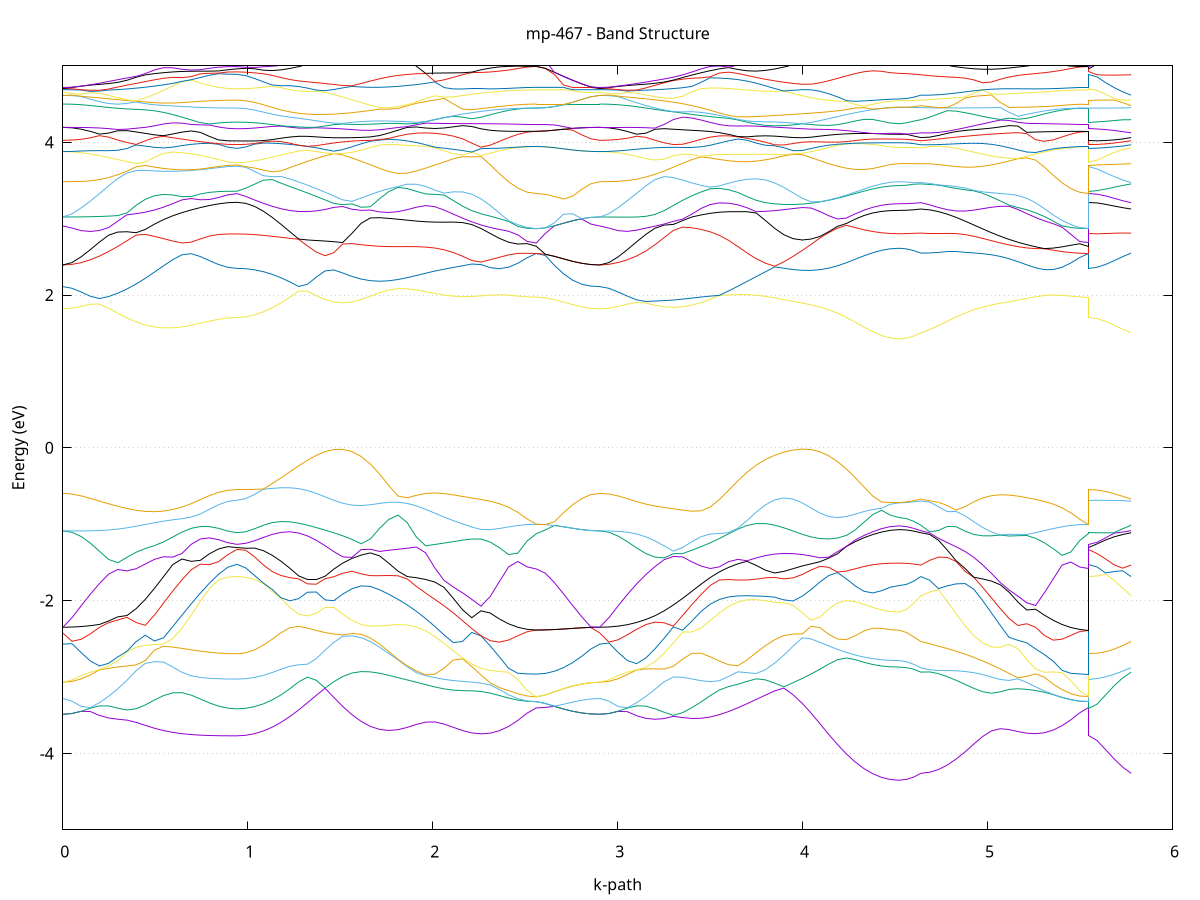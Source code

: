 set title 'mp-467 - Band Structure'
set xlabel 'k-path'
set ylabel 'Energy (eV)'
set grid y
set yrange [-5:5]
set terminal png size 800,600
set output 'mp-467_bands_gnuplot.png'
plot '-' using 1:2 with lines notitle, '-' using 1:2 with lines notitle, '-' using 1:2 with lines notitle, '-' using 1:2 with lines notitle, '-' using 1:2 with lines notitle, '-' using 1:2 with lines notitle, '-' using 1:2 with lines notitle, '-' using 1:2 with lines notitle, '-' using 1:2 with lines notitle, '-' using 1:2 with lines notitle, '-' using 1:2 with lines notitle, '-' using 1:2 with lines notitle, '-' using 1:2 with lines notitle, '-' using 1:2 with lines notitle, '-' using 1:2 with lines notitle, '-' using 1:2 with lines notitle, '-' using 1:2 with lines notitle, '-' using 1:2 with lines notitle, '-' using 1:2 with lines notitle, '-' using 1:2 with lines notitle, '-' using 1:2 with lines notitle, '-' using 1:2 with lines notitle, '-' using 1:2 with lines notitle, '-' using 1:2 with lines notitle, '-' using 1:2 with lines notitle, '-' using 1:2 with lines notitle, '-' using 1:2 with lines notitle, '-' using 1:2 with lines notitle, '-' using 1:2 with lines notitle, '-' using 1:2 with lines notitle, '-' using 1:2 with lines notitle, '-' using 1:2 with lines notitle, '-' using 1:2 with lines notitle, '-' using 1:2 with lines notitle, '-' using 1:2 with lines notitle, '-' using 1:2 with lines notitle, '-' using 1:2 with lines notitle, '-' using 1:2 with lines notitle, '-' using 1:2 with lines notitle, '-' using 1:2 with lines notitle, '-' using 1:2 with lines notitle, '-' using 1:2 with lines notitle, '-' using 1:2 with lines notitle, '-' using 1:2 with lines notitle, '-' using 1:2 with lines notitle, '-' using 1:2 with lines notitle, '-' using 1:2 with lines notitle, '-' using 1:2 with lines notitle, '-' using 1:2 with lines notitle, '-' using 1:2 with lines notitle, '-' using 1:2 with lines notitle, '-' using 1:2 with lines notitle, '-' using 1:2 with lines notitle, '-' using 1:2 with lines notitle
0.000000 -37.912389
0.049552 -37.911889
0.099104 -37.910289
0.148656 -37.907789
0.198208 -37.904289
0.247760 -37.899989
0.297312 -37.894989
0.346864 -37.889389
0.396417 -37.883389
0.445969 -37.877189
0.495521 -37.870789
0.545073 -37.864589
0.594625 -37.858589
0.644177 -37.852989
0.693729 -37.847989
0.743281 -37.843689
0.792833 -37.840289
0.842385 -37.837689
0.891937 -37.836189
0.941489 -37.835589
0.941489 -37.835589
0.989143 -37.835489
1.036796 -37.834989
1.084450 -37.834289
1.132103 -37.833289
1.179757 -37.832089
1.227410 -37.830789
1.275064 -37.829489
1.322717 -37.828289
1.370371 -37.827289
1.418024 -37.826589
1.465678 -37.826189
1.513331 -37.826289
1.513331 -37.826289
1.563179 -37.826989
1.613026 -37.828289
1.662874 -37.830289
1.712722 -37.832989
1.762569 -37.836489
1.812417 -37.840689
1.862265 -37.845389
1.912112 -37.850789
1.961960 -37.856589
2.011807 -37.862689
2.061655 -37.868989
2.111503 -37.875289
2.161350 -37.881489
2.211198 -37.887389
2.261045 -37.892989
2.310893 -37.897889
2.360741 -37.902089
2.410588 -37.905489
2.460436 -37.907989
2.510283 -37.909589
2.560131 -37.910089
2.560131 -37.910089
2.609124 -37.910189
2.658117 -37.910489
2.707110 -37.910989
2.756103 -37.911489
2.805096 -37.911989
2.854089 -37.912289
2.903082 -37.912389
2.903082 -37.912389
2.952866 -37.911889
3.002649 -37.910289
3.052433 -37.907689
3.102217 -37.904089
3.152001 -37.899789
3.201784 -37.894589
3.251568 -37.888989
3.301352 -37.882789
3.351135 -37.876389
3.400919 -37.869889
3.450703 -37.863389
3.500487 -37.857189
3.550270 -37.851189
3.600054 -37.845789
3.649838 -37.840889
3.699621 -37.836689
3.749405 -37.833189
3.799189 -37.830389
3.848973 -37.828289
3.898756 -37.826989
3.948540 -37.826289
3.998324 -37.826189
3.998324 -37.826189
4.045906 -37.826589
4.093487 -37.827289
4.141069 -37.828289
4.188651 -37.829489
4.236233 -37.830789
4.283815 -37.832089
4.331396 -37.833189
4.378978 -37.834189
4.426560 -37.834889
4.474142 -37.835389
4.521724 -37.835589
4.521724 -37.835589
4.560953 -37.835589
4.600183 -37.835589
4.639412 -37.835689
4.639412 -37.835689
4.687126 -37.836789
4.734839 -37.838789
4.782552 -37.841589
4.830266 -37.845289
4.877979 -37.849689
4.925693 -37.854689
4.973406 -37.860089
5.021120 -37.865889
5.068833 -37.871889
5.116547 -37.877789
5.164260 -37.883589
5.211973 -37.889189
5.259687 -37.894289
5.307400 -37.898889
5.355114 -37.902789
5.402827 -37.905889
5.450541 -37.908189
5.498254 -37.909589
5.545967 -37.910089
5.545967 -37.835589
5.592035 -37.835589
5.638103 -37.835689
5.684170 -37.835689
5.730238 -37.835689
5.776306 -37.835689
e
0.000000 -37.689389
0.049552 -37.688789
0.099104 -37.686989
0.148656 -37.684089
0.198208 -37.680189
0.247760 -37.675189
0.297312 -37.669389
0.346864 -37.662789
0.396417 -37.655589
0.445969 -37.647989
0.495521 -37.640089
0.545073 -37.632089
0.594625 -37.624189
0.644177 -37.616589
0.693729 -37.609489
0.743281 -37.603189
0.792833 -37.597889
0.842385 -37.593789
0.891937 -37.591189
0.941489 -37.590289
0.941489 -37.590289
0.989143 -37.590089
1.036796 -37.589289
1.084450 -37.587889
1.132103 -37.586189
1.179757 -37.583989
1.227410 -37.581489
1.275064 -37.578789
1.322717 -37.575989
1.370371 -37.573189
1.418024 -37.570489
1.465678 -37.567989
1.513331 -37.568889
1.513331 -37.568889
1.563179 -37.572089
1.613026 -37.576089
1.662874 -37.580989
1.712722 -37.586589
1.762569 -37.592989
1.812417 -37.600089
1.862265 -37.607889
1.912112 -37.616189
1.961960 -37.624889
2.011807 -37.633889
2.061655 -37.642889
2.111503 -37.651789
2.161350 -37.660289
2.211198 -37.668389
2.261045 -37.675889
2.310893 -37.682489
2.360741 -37.688089
2.410588 -37.692589
2.460436 -37.695889
2.510283 -37.697889
2.560131 -37.698589
2.560131 -37.698589
2.609124 -37.698189
2.658117 -37.696989
2.707110 -37.695189
2.756103 -37.693089
2.805096 -37.691189
2.854089 -37.689889
2.903082 -37.689389
2.903082 -37.689389
2.952866 -37.688689
3.002649 -37.686889
3.052433 -37.683889
3.102217 -37.679789
3.152001 -37.674689
3.201784 -37.668689
3.251568 -37.661989
3.301352 -37.654589
3.351135 -37.646689
3.400919 -37.638489
3.450703 -37.630189
3.500487 -37.621989
3.550270 -37.613889
3.600054 -37.606189
3.649838 -37.598889
3.699621 -37.592089
3.749405 -37.586089
3.799189 -37.580689
3.848973 -37.576089
3.898756 -37.572189
3.948540 -37.568989
3.998324 -37.568089
3.998324 -37.568089
4.045906 -37.570589
4.093487 -37.573389
4.141069 -37.576289
4.188651 -37.579189
4.236233 -37.581989
4.283815 -37.584589
4.331396 -37.586889
4.378978 -37.588689
4.426560 -37.590089
4.474142 -37.590889
4.521724 -37.591189
4.521724 -37.591189
4.560953 -37.591189
4.600183 -37.591289
4.639412 -37.591389
4.639412 -37.591389
4.687126 -37.593289
4.734839 -37.596789
4.782552 -37.601689
4.830266 -37.607689
4.877979 -37.614489
4.925693 -37.622089
4.973406 -37.630189
5.021120 -37.638489
5.068833 -37.646889
5.116547 -37.655189
5.164260 -37.663189
5.211973 -37.670789
5.259687 -37.677689
5.307400 -37.683789
5.355114 -37.688989
5.402827 -37.693089
5.450541 -37.696189
5.498254 -37.697989
5.545967 -37.698589
5.545967 -37.590289
5.592035 -37.590389
5.638103 -37.590589
5.684170 -37.590789
5.730238 -37.591089
5.776306 -37.591389
e
0.000000 -37.614889
0.049552 -37.614489
0.099104 -37.613189
0.148656 -37.611189
0.198208 -37.608489
0.247760 -37.605089
0.297312 -37.601289
0.346864 -37.596989
0.396417 -37.592489
0.445969 -37.587889
0.495521 -37.583389
0.545073 -37.579089
0.594625 -37.575189
0.644177 -37.571689
0.693729 -37.568889
0.743281 -37.566589
0.792833 -37.564989
0.842385 -37.564089
0.891937 -37.563489
0.941489 -37.563389
0.941489 -37.563389
0.989143 -37.563289
1.036796 -37.563189
1.084450 -37.562989
1.132103 -37.562689
1.179757 -37.562489
1.227410 -37.562389
1.275064 -37.562489
1.322717 -37.562889
1.370371 -37.563589
1.418024 -37.564789
1.465678 -37.566589
1.513331 -37.565789
1.513331 -37.565789
1.563179 -37.563989
1.613026 -37.562689
1.662874 -37.561989
1.712722 -37.561989
1.762569 -37.562589
1.812417 -37.563989
1.862265 -37.565989
1.912112 -37.568589
1.961960 -37.571789
2.011807 -37.575389
2.061655 -37.579289
2.111503 -37.583389
2.161350 -37.587589
2.211198 -37.591589
2.261045 -37.595489
2.310893 -37.598989
2.360741 -37.602089
2.410588 -37.604589
2.460436 -37.606389
2.510283 -37.607589
2.560131 -37.607889
2.560131 -37.607889
2.609124 -37.608289
2.658117 -37.609089
2.707110 -37.610489
2.756103 -37.611989
2.805096 -37.613489
2.854089 -37.614489
2.903082 -37.614889
2.903082 -37.614889
2.952866 -37.614489
3.002649 -37.613189
3.052433 -37.611189
3.102217 -37.608389
3.152001 -37.604989
3.201784 -37.601089
3.251568 -37.596789
3.301352 -37.592189
3.351135 -37.587589
3.400919 -37.582889
3.450703 -37.578489
3.500487 -37.574389
3.550270 -37.570789
3.600054 -37.567689
3.649838 -37.565289
3.699621 -37.563589
3.749405 -37.562589
3.799189 -37.562289
3.848973 -37.562789
3.898756 -37.563989
3.948540 -37.565789
3.998324 -37.566489
3.998324 -37.566489
4.045906 -37.564789
4.093487 -37.563489
4.141069 -37.562689
4.188651 -37.562189
4.236233 -37.561989
4.283815 -37.561989
4.331396 -37.562089
4.378978 -37.562289
4.426560 -37.562389
4.474142 -37.562489
4.521724 -37.562589
4.521724 -37.562589
4.560953 -37.562589
4.600183 -37.562689
4.639412 -37.562789
4.639412 -37.562789
4.687126 -37.562989
4.734839 -37.563489
4.782552 -37.564489
4.830266 -37.566089
4.877979 -37.568189
4.925693 -37.570789
4.973406 -37.573889
5.021120 -37.577389
5.068833 -37.581189
5.116547 -37.585089
5.164260 -37.588989
5.211973 -37.592789
5.259687 -37.596489
5.307400 -37.599689
5.355114 -37.602589
5.402827 -37.604889
5.450541 -37.606589
5.498254 -37.607589
5.545967 -37.607889
5.545967 -37.563389
5.592035 -37.563289
5.638103 -37.563189
5.684170 -37.563089
5.730238 -37.562889
5.776306 -37.562789
e
0.000000 -17.411989
0.049552 -17.413089
0.099104 -17.416489
0.148656 -17.422389
0.198208 -17.430989
0.247760 -17.443189
0.297312 -17.460089
0.346864 -17.483089
0.396417 -17.513289
0.445969 -17.551489
0.495521 -17.597389
0.545073 -17.649589
0.594625 -17.705989
0.644177 -17.763389
0.693729 -17.818689
0.743281 -17.869389
0.792833 -17.913489
0.842385 -17.949089
0.891937 -17.972489
0.941489 -17.980689
0.941489 -17.980689
0.989143 -17.977889
1.036796 -17.969989
1.084450 -17.957189
1.132103 -17.940789
1.179757 -17.921889
1.227410 -17.902589
1.275064 -17.884889
1.322717 -17.871289
1.370371 -17.863589
1.418024 -17.862489
1.465678 -17.867289
1.513331 -17.875689
1.513331 -17.875689
1.563179 -17.884989
1.613026 -17.891189
1.662874 -17.890789
1.712722 -17.881389
1.762569 -17.861389
1.812417 -17.830189
1.862265 -17.788289
1.912112 -17.737189
1.961960 -17.680289
2.011807 -17.623389
2.061655 -17.574789
2.111503 -17.544489
2.161350 -17.537389
2.211198 -17.549889
2.261045 -17.573889
2.310893 -17.601789
2.360741 -17.628789
2.410588 -17.651989
2.460436 -17.669589
2.510283 -17.680489
2.560131 -17.684189
2.560131 -17.684189
2.609124 -17.676589
2.658117 -17.653889
2.707110 -17.616689
2.756103 -17.566289
2.805096 -17.505889
2.854089 -17.444289
2.903082 -17.411989
2.903082 -17.411989
2.952866 -17.412589
3.002649 -17.414489
3.052433 -17.418489
3.102217 -17.425489
3.152001 -17.436689
3.201784 -17.453689
3.251568 -17.477389
3.301352 -17.508589
3.351135 -17.547089
3.400919 -17.591489
3.450703 -17.639689
3.500487 -17.688489
3.550270 -17.735089
3.600054 -17.776389
3.649838 -17.810189
3.699621 -17.834989
3.749405 -17.850189
3.799189 -17.856089
3.848973 -17.854189
3.898756 -17.854389
3.948540 -17.863489
3.998324 -17.873089
3.998324 -17.873089
4.045906 -17.885089
4.093487 -17.901389
4.141069 -17.922089
4.188651 -17.946089
4.236233 -17.971689
4.283815 -17.996789
4.331396 -18.019789
4.378978 -18.039189
4.426560 -18.053789
4.474142 -18.062789
4.521724 -18.065889
4.521724 -18.065889
4.560953 -18.063689
4.600183 -18.057389
4.639412 -18.047389
4.639412 -18.047389
4.687126 -18.032589
4.734839 -18.003589
4.782552 -17.961289
4.830266 -17.906689
4.877979 -17.842089
4.925693 -17.770489
4.973406 -17.696789
5.021120 -17.628389
5.068833 -17.575289
5.116547 -17.546189
5.164260 -17.542589
5.211973 -17.557189
5.259687 -17.581189
5.307400 -17.607889
5.355114 -17.633189
5.402827 -17.654589
5.450541 -17.670789
5.498254 -17.680789
5.545967 -17.684189
5.545967 -17.980689
5.592035 -17.987789
5.638103 -18.002389
5.684170 -18.018789
5.730238 -18.034389
5.776306 -18.047389
e
0.000000 -17.175889
0.049552 -17.172589
0.099104 -17.163089
0.148656 -17.148889
0.198208 -17.132189
0.247760 -17.116789
0.297312 -17.108789
0.346864 -17.117989
0.396417 -17.156089
0.445969 -17.228589
0.495521 -17.327289
0.545073 -17.437789
0.594625 -17.548389
0.644177 -17.651889
0.693729 -17.743589
0.743281 -17.820289
0.792833 -17.879489
0.842385 -17.919989
0.891937 -17.942989
0.941489 -17.950389
0.941489 -17.950389
0.989143 -17.948389
1.036796 -17.942689
1.084450 -17.933389
1.132103 -17.921289
1.179757 -17.906989
1.227410 -17.891689
1.275064 -17.876389
1.322717 -17.862289
1.370371 -17.850089
1.418024 -17.840289
1.465678 -17.832489
1.513331 -17.825589
1.513331 -17.825589
1.563179 -17.816889
1.613026 -17.803989
1.662874 -17.783689
1.712722 -17.753289
1.762569 -17.710289
1.812417 -17.652989
1.862265 -17.580289
1.912112 -17.491389
1.961960 -17.386389
2.011807 -17.265689
2.061655 -17.130189
2.111503 -16.981489
2.161350 -16.941089
2.211198 -16.886189
2.261045 -16.819189
2.310893 -16.751189
2.360741 -16.690389
2.410588 -16.641289
2.460436 -16.606089
2.510283 -16.585189
2.560131 -16.578289
2.560131 -16.578289
2.609124 -16.612089
2.658117 -16.697589
2.707110 -16.808189
2.756103 -16.925689
2.805096 -17.038189
2.854089 -17.132489
2.903082 -17.175889
2.903082 -17.175889
2.952866 -17.173289
3.002649 -17.165689
3.052433 -17.153989
3.102217 -17.139989
3.152001 -17.126989
3.201784 -17.120089
3.251568 -17.127589
3.301352 -17.158989
3.351135 -17.218789
3.400919 -17.300689
3.450703 -17.392789
3.500487 -17.484889
3.550270 -17.570389
3.600054 -17.645589
3.649838 -17.708589
3.699621 -17.758989
3.749405 -17.797089
3.799189 -17.824189
3.848973 -17.842389
3.898756 -17.846689
3.948540 -17.836789
3.998324 -17.827589
3.998324 -17.827589
4.045906 -17.822389
4.093487 -17.821889
4.141069 -17.826689
4.188651 -17.835689
4.236233 -17.847689
4.283815 -17.860989
4.331396 -17.874089
4.378978 -17.885589
4.426560 -17.894489
4.474142 -17.900089
4.521724 -17.901989
4.521724 -17.901989
4.560953 -17.902289
4.600183 -17.903289
4.639412 -17.904589
4.639412 -17.904589
4.687126 -17.878989
4.734839 -17.836189
4.782552 -17.776589
4.830266 -17.700589
4.877979 -17.608789
4.925693 -17.501789
4.973406 -17.380589
5.021120 -17.246489
5.068833 -17.101889
5.116547 -16.997189
5.164260 -16.944489
5.211973 -16.877889
5.259687 -16.806689
5.307400 -16.739389
5.355114 -16.681589
5.402827 -16.636089
5.450541 -16.603789
5.498254 -16.584589
5.545967 -16.578289
5.545967 -17.950389
5.592035 -17.944889
5.638103 -17.934489
5.684170 -17.923589
5.730238 -17.913289
5.776306 -17.904589
e
0.000000 -15.697989
0.049552 -15.723789
0.099104 -15.795489
0.148656 -15.902789
0.198208 -16.033789
0.247760 -16.175889
0.297312 -16.315989
0.346864 -16.441489
0.396417 -16.551789
0.445969 -16.677189
0.495521 -16.809189
0.545073 -16.932789
0.594625 -17.043889
0.644177 -17.141189
0.693729 -17.223989
0.743281 -17.291989
0.792833 -17.345089
0.842385 -17.383089
0.891937 -17.405989
0.941489 -17.413589
0.941489 -17.413589
0.989143 -17.410689
1.036796 -17.402089
1.084450 -17.387889
1.132103 -17.368189
1.179757 -17.343189
1.227410 -17.313089
1.275064 -17.277789
1.322717 -17.236789
1.370371 -17.189589
1.418024 -17.135689
1.465678 -17.074789
1.513331 -17.036889
1.513331 -17.036889
1.563179 -17.087289
1.613026 -17.123089
1.662874 -17.143589
1.712722 -17.148589
1.762569 -17.137689
1.812417 -17.110689
1.862265 -17.067789
1.912112 -17.009189
1.961960 -16.935689
2.011807 -16.942089
2.061655 -16.971189
2.111503 -16.971789
2.161350 -16.821789
2.211198 -16.654289
2.261045 -16.483289
2.310893 -16.314789
2.360741 -16.157589
2.410588 -16.023089
2.460436 -15.921689
2.510283 -15.858189
2.560131 -15.836189
2.560131 -15.836189
2.609124 -15.802689
2.658117 -15.729889
2.707110 -15.724589
2.756103 -15.717489
2.805096 -15.709289
2.854089 -15.701589
2.903082 -15.697989
2.903082 -15.697989
2.952866 -15.723589
3.002649 -15.794389
3.052433 -15.899589
3.102217 -16.026589
3.152001 -16.162189
3.201784 -16.292989
3.251568 -16.404689
3.301352 -16.530289
3.351135 -16.672689
3.400919 -16.801289
3.450703 -16.914089
3.500487 -17.009589
3.550270 -17.087289
3.600054 -17.146989
3.649838 -17.188689
3.699621 -17.212689
3.749405 -17.219689
3.799189 -17.210489
3.848973 -17.185789
3.898756 -17.146889
3.948540 -17.094689
3.998324 -17.030089
3.998324 -17.030089
4.045906 -17.070989
4.093487 -17.114689
4.141069 -17.150589
4.188651 -17.180189
4.236233 -17.204889
4.283815 -17.225689
4.331396 -17.242889
4.378978 -17.256489
4.426560 -17.266489
4.474142 -17.272489
4.521724 -17.274589
4.521724 -17.274589
4.560953 -17.278689
4.600183 -17.290489
4.639412 -17.308789
4.639412 -17.308789
4.687126 -17.298889
4.734839 -17.275689
4.782552 -17.240189
4.830266 -17.194089
4.877979 -17.140389
4.925693 -17.086289
4.973406 -17.046289
5.021120 -17.030289
5.068833 -17.018789
5.116547 -16.940489
5.164260 -16.779389
5.211973 -16.612189
5.259687 -16.444389
5.307400 -16.282089
5.355114 -16.133289
5.402827 -16.008089
5.450541 -15.914689
5.498254 -15.856389
5.545967 -15.836189
5.545967 -17.413589
5.592035 -17.407489
5.638103 -17.390389
5.684170 -17.365289
5.730238 -17.336589
5.776306 -17.308789
e
0.000000 -15.697989
0.049552 -15.701889
0.099104 -15.713189
0.148656 -15.770789
0.198208 -15.883989
0.247760 -16.028589
0.297312 -16.184689
0.346864 -16.339189
0.396417 -16.470189
0.445969 -16.534989
0.495521 -16.545289
0.545073 -16.526989
0.594625 -16.493389
0.644177 -16.451989
0.693729 -16.407189
0.743281 -16.361889
0.792833 -16.318789
0.842385 -16.281089
0.891937 -16.253589
0.941489 -16.243089
0.941489 -16.243089
0.989143 -16.242289
1.036796 -16.240489
1.084450 -16.241489
1.132103 -16.317389
1.179757 -16.414589
1.227410 -16.517889
1.275064 -16.622089
1.322717 -16.722889
1.370371 -16.816989
1.418024 -16.901689
1.465678 -16.975389
1.513331 -17.007089
1.513331 -17.007089
1.563179 -16.930189
1.613026 -16.849289
1.662874 -16.768389
1.712722 -16.697889
1.762569 -16.668989
1.812417 -16.703689
1.862265 -16.765389
1.912112 -16.831489
1.961960 -16.892789
2.011807 -16.848389
2.061655 -16.748789
2.111503 -16.638589
2.161350 -16.520389
2.211198 -16.396889
2.261045 -16.271389
2.310893 -16.147489
2.360741 -16.028389
2.410588 -15.917589
2.460436 -15.822189
2.510283 -15.756989
2.560131 -15.734389
2.560131 -15.734389
2.609124 -15.733189
2.658117 -15.729889
2.707110 -15.724589
2.756103 -15.717489
2.805096 -15.709289
2.854089 -15.701589
2.903082 -15.697989
2.903082 -15.697989
2.952866 -15.703189
3.002649 -15.727989
3.052433 -15.797189
3.102217 -15.913289
3.152001 -16.059789
3.201784 -16.218189
3.251568 -16.377289
3.301352 -16.483389
3.351135 -16.521689
3.400919 -16.524289
3.450703 -16.502389
3.500487 -16.466889
3.550270 -16.427789
3.600054 -16.403289
3.649838 -16.438989
3.699621 -16.520889
3.749405 -16.613089
3.799189 -16.705789
3.848973 -16.794989
3.898756 -16.878189
3.948540 -16.953089
3.998324 -17.018289
3.998324 -17.018289
4.045906 -16.957389
4.093487 -16.874689
4.141069 -16.783189
4.188651 -16.684889
4.236233 -16.583089
4.283815 -16.481889
4.331396 -16.469389
4.378978 -16.487489
4.426560 -16.500689
4.474142 -16.508689
4.521724 -16.511389
4.521724 -16.511389
4.560953 -16.508289
4.600183 -16.498789
4.639412 -16.482589
4.639412 -16.482589
4.687126 -16.521389
4.734839 -16.572989
4.782552 -16.631989
4.830266 -16.693089
4.877979 -16.749689
4.925693 -16.791189
4.973406 -16.799089
5.021120 -16.757989
5.068833 -16.679189
5.116547 -16.580289
5.164260 -16.470589
5.211973 -16.355289
5.259687 -16.237889
5.307400 -16.121689
5.355114 -16.009489
5.402827 -15.904789
5.450541 -15.815389
5.498254 -15.755089
5.545967 -15.734389
5.545967 -16.243089
5.592035 -16.273489
5.638103 -16.330789
5.684170 -16.389489
5.730238 -16.441489
5.776306 -16.482589
e
0.000000 -15.657189
0.049552 -15.667489
0.099104 -15.702289
0.148656 -15.730589
0.198208 -15.752789
0.247760 -15.811289
0.297312 -15.880089
0.346864 -15.943889
0.396417 -15.999589
0.445969 -16.044389
0.495521 -16.076589
0.545073 -16.096089
0.594625 -16.104489
0.644177 -16.104589
0.693729 -16.100189
0.743281 -16.095089
0.792833 -16.092889
0.842385 -16.095089
0.891937 -16.100089
0.941489 -16.102989
0.941489 -16.102989
0.989143 -16.119289
1.036796 -16.164189
1.084450 -16.231989
1.132103 -16.263089
1.179757 -16.315689
1.227410 -16.376189
1.275064 -16.432289
1.322717 -16.477589
1.370371 -16.507889
1.418024 -16.521189
1.465678 -16.517489
1.513331 -16.498589
1.513331 -16.498589
1.563179 -16.466589
1.613026 -16.431589
1.662874 -16.431289
1.712722 -16.468689
1.762569 -16.477489
1.812417 -16.427589
1.862265 -16.353189
1.912112 -16.274589
1.961960 -16.198189
2.011807 -16.126389
2.061655 -16.060389
2.111503 -16.000789
2.161350 -15.947589
2.211198 -15.900389
2.261045 -15.858689
2.310893 -15.822189
2.360741 -15.790989
2.410588 -15.766289
2.460436 -15.748489
2.510283 -15.737889
2.560131 -15.734389
2.560131 -15.734389
2.609124 -15.733189
2.658117 -15.719089
2.707110 -15.616589
2.756103 -15.629289
2.805096 -15.641989
2.854089 -15.652489
2.903082 -15.657189
2.903082 -15.657189
2.952866 -15.667689
3.002649 -15.691989
3.052433 -15.714089
3.102217 -15.750989
3.152001 -15.817689
3.201784 -15.884089
3.251568 -15.943889
3.301352 -15.994189
3.351135 -16.033389
3.400919 -16.062289
3.450703 -16.086689
3.500487 -16.119789
3.550270 -16.197189
3.600054 -16.265089
3.649838 -16.286889
3.699621 -16.346089
3.749405 -16.401289
3.799189 -16.449289
3.848973 -16.486789
3.898756 -16.510389
3.948540 -16.516689
3.998324 -16.503089
3.998324 -16.503089
4.045906 -16.470789
4.093487 -16.420489
4.141069 -16.360189
4.188651 -16.391189
4.236233 -16.420589
4.283815 -16.446889
4.331396 -16.386289
4.378978 -16.302089
4.426560 -16.235389
4.474142 -16.192089
4.521724 -16.176989
4.521724 -16.176989
4.560953 -16.175389
4.600183 -16.170689
4.639412 -16.162989
4.639412 -16.162989
4.687126 -16.157389
4.734839 -16.147089
4.782552 -16.132189
4.830266 -16.113089
4.877979 -16.089989
4.925693 -16.063489
4.973406 -16.034089
5.021120 -16.002489
5.068833 -15.969189
5.116547 -15.935189
5.164260 -15.901089
5.211973 -15.867989
5.259687 -15.836589
5.307400 -15.807889
5.355114 -15.782889
5.402827 -15.762289
5.450541 -15.746989
5.498254 -15.737589
5.545967 -15.734389
5.545967 -16.102989
5.592035 -16.099889
5.638103 -16.117989
5.684170 -16.135889
5.730238 -16.151189
5.776306 -16.162989
e
0.000000 -15.657189
0.049552 -15.658889
0.099104 -15.664589
0.148656 -15.674689
0.198208 -15.738489
0.247760 -15.778889
0.297312 -15.807689
0.346864 -15.838389
0.396417 -15.870189
0.445969 -15.901989
0.495521 -15.933189
0.545073 -15.963089
0.594625 -15.990889
0.644177 -16.015989
0.693729 -16.038089
0.743281 -16.056489
0.792833 -16.071089
0.842385 -16.081689
0.891937 -16.088089
0.941489 -16.090189
0.941489 -16.090189
0.989143 -16.100189
1.036796 -16.128489
1.084450 -16.168289
1.132103 -16.197389
1.179757 -16.200089
1.227410 -16.194589
1.275064 -16.188589
1.322717 -16.185189
1.370371 -16.187089
1.418024 -16.204289
1.465678 -16.233189
1.513331 -16.246089
1.513331 -16.246089
1.563179 -16.286389
1.613026 -16.327189
1.662874 -16.329189
1.712722 -16.281289
1.762569 -16.219889
1.812417 -16.154689
1.862265 -16.088489
1.912112 -16.023289
1.961960 -15.960389
2.011807 -15.900789
2.061655 -15.845289
2.111503 -15.794389
2.161350 -15.748189
2.211198 -15.706589
2.261045 -15.669789
2.310893 -15.650789
2.360741 -15.632189
2.410588 -15.616289
2.460436 -15.604389
2.510283 -15.597189
2.560131 -15.594689
2.560131 -15.594689
2.609124 -15.597589
2.658117 -15.605489
2.707110 -15.616589
2.756103 -15.629289
2.805096 -15.641989
2.854089 -15.652489
2.903082 -15.657189
2.903082 -15.657189
2.952866 -15.658689
3.002649 -15.665489
3.052433 -15.678089
3.102217 -15.720289
3.152001 -15.752489
3.201784 -15.783889
3.251568 -15.819689
3.301352 -15.860089
3.351135 -15.904389
3.400919 -15.965889
3.450703 -16.038389
3.500487 -16.116789
3.550270 -16.168789
3.600054 -16.226489
3.649838 -16.277489
3.699621 -16.249789
3.749405 -16.219989
3.799189 -16.200089
3.848973 -16.197889
3.898756 -16.218089
3.948540 -16.246889
3.998324 -16.274389
3.998324 -16.274389
4.045906 -16.300489
4.093487 -16.329289
4.141069 -16.355189
4.188651 -16.278689
4.236233 -16.195889
4.283815 -16.111689
4.331396 -16.031389
4.378978 -15.959689
4.426560 -15.900589
4.474142 -15.856489
4.521724 -15.831289
4.521724 -15.831189
4.560953 -15.846689
4.600183 -15.871589
4.639412 -15.898089
4.639412 -15.898089
4.687126 -15.895089
4.734839 -15.888289
4.782552 -15.877989
4.830266 -15.864389
4.877979 -15.847789
4.925693 -15.828589
4.973406 -15.807289
5.021120 -15.784289
5.068833 -15.770389
5.116547 -15.754889
5.164260 -15.734789
5.211973 -15.709289
5.259687 -15.678389
5.307400 -15.645789
5.355114 -15.628389
5.402827 -15.614089
5.450541 -15.603489
5.498254 -15.596889
5.545967 -15.594689
5.545967 -16.090189
5.592035 -16.073089
5.638103 -16.017389
5.684170 -15.962589
5.730238 -15.930589
5.776306 -15.898089
e
0.000000 -15.476989
0.049552 -15.501389
0.099104 -15.568389
0.148656 -15.656589
0.198208 -15.689689
0.247760 -15.709289
0.297312 -15.732989
0.346864 -15.760089
0.396417 -15.789789
0.445969 -15.820889
0.495521 -15.852689
0.545073 -15.884089
0.594625 -15.914289
0.644177 -15.942389
0.693729 -15.967589
0.743281 -15.989389
0.792833 -16.006889
0.842385 -16.019889
0.891937 -16.027789
0.941489 -16.030489
0.941489 -16.030489
0.989143 -16.026889
1.036796 -16.018589
1.084450 -16.007489
1.132103 -15.993489
1.179757 -15.976689
1.227410 -15.970089
1.275064 -16.039189
1.322717 -16.104489
1.370371 -16.160589
1.418024 -16.196789
1.465678 -16.216289
1.513331 -16.246089
1.513331 -16.246089
1.563179 -16.242589
1.613026 -16.223189
1.662874 -16.190289
1.712722 -16.146389
1.762569 -16.094589
1.812417 -16.037589
1.862265 -15.977889
1.912112 -15.917789
1.961960 -15.858989
2.011807 -15.803089
2.061655 -15.751289
2.111503 -15.708189
2.161350 -15.699089
2.211198 -15.686089
2.261045 -15.668289
2.310893 -15.632689
2.360741 -15.597389
2.410588 -15.586089
2.460436 -15.589989
2.510283 -15.593589
2.560131 -15.594689
2.560131 -15.594689
2.609124 -15.597589
2.658117 -15.605489
2.707110 -15.614289
2.756103 -15.510489
2.805096 -15.480889
2.854089 -15.477989
2.903082 -15.476989
2.903082 -15.476989
2.952866 -15.501689
3.002649 -15.568389
3.052433 -15.653789
3.102217 -15.696789
3.152001 -15.722089
3.201784 -15.754689
3.251568 -15.795189
3.301352 -15.843789
3.351135 -15.900789
3.400919 -15.950489
3.450703 -15.992489
3.500487 -16.017789
3.550270 -16.020189
3.600054 -16.007689
3.649838 -15.987089
3.699621 -16.001589
3.749405 -16.054989
3.799189 -16.103989
3.848973 -16.143189
3.898756 -16.167489
3.948540 -16.186689
3.998324 -16.204789
3.998324 -16.204789
4.045906 -16.214189
4.093487 -16.209089
4.141069 -16.187389
4.188651 -16.150989
4.236233 -16.102989
4.283815 -16.047489
4.331396 -15.988989
4.378978 -15.931889
4.426560 -15.879989
4.474142 -15.835889
4.521724 -15.819289
4.521724 -15.819289
4.560953 -15.829289
4.600183 -15.847489
4.639412 -15.870489
4.639412 -15.870489
4.687126 -15.856889
4.734839 -15.842989
4.782552 -15.830189
4.830266 -15.819089
4.877979 -15.809489
4.925693 -15.800789
4.973406 -15.792089
5.021120 -15.782389
5.068833 -15.760289
5.116547 -15.735789
5.164260 -15.711489
5.211973 -15.687989
5.259687 -15.665889
5.307400 -15.643389
5.355114 -15.608389
5.402827 -15.589689
5.450541 -15.590589
5.498254 -15.593689
5.545967 -15.594689
5.545967 -16.030489
5.592035 -16.018289
5.638103 -15.992789
5.684170 -15.960889
5.730238 -15.910989
5.776306 -15.870489
e
0.000000 -15.476989
0.049552 -15.478289
0.099104 -15.482389
0.148656 -15.489089
0.198208 -15.498289
0.247760 -15.509689
0.297312 -15.523089
0.346864 -15.538289
0.396417 -15.554689
0.445969 -15.572089
0.495521 -15.589789
0.545073 -15.607489
0.594625 -15.624489
0.644177 -15.640389
0.693729 -15.654789
0.743281 -15.667189
0.792833 -15.677189
0.842385 -15.684489
0.891937 -15.688989
0.941489 -15.690489
0.941489 -15.690489
0.989143 -15.700189
1.036796 -15.728489
1.084450 -15.773189
1.132103 -15.830989
1.179757 -15.897489
1.227410 -15.955089
1.275064 -15.933989
1.322717 -15.909389
1.370371 -15.882889
1.418024 -15.854789
1.465678 -15.825789
1.513331 -15.796189
1.513331 -15.796189
1.563179 -15.775389
1.613026 -15.768989
1.662874 -15.760289
1.712722 -15.750989
1.762569 -15.742089
1.812417 -15.734589
1.862265 -15.728689
1.912112 -15.724289
1.961960 -15.720989
2.011807 -15.717989
2.061655 -15.714089
2.111503 -15.704789
2.161350 -15.664189
2.211198 -15.630489
2.261045 -15.605189
2.310893 -15.590189
2.360741 -15.584989
2.410588 -15.562789
2.460436 -15.532289
2.510283 -15.510889
2.560131 -15.503089
2.560131 -15.503089
2.609124 -15.501289
2.658117 -15.496789
2.707110 -15.490989
2.756103 -15.485389
2.805096 -15.480889
2.854089 -15.477989
2.903082 -15.476989
2.903082 -15.476989
2.952866 -15.478589
3.002649 -15.483789
3.052433 -15.493189
3.102217 -15.507089
3.152001 -15.525589
3.201784 -15.548889
3.251568 -15.576889
3.301352 -15.609589
3.351135 -15.646989
3.400919 -15.688789
3.450703 -15.734589
3.500487 -15.784089
3.550270 -15.836389
3.600054 -15.890889
3.649838 -15.946389
3.699621 -15.962089
3.749405 -15.934889
3.799189 -15.907489
3.848973 -15.881089
3.898756 -15.856589
3.948540 -15.834789
3.998324 -15.816089
3.998324 -15.816089
4.045906 -15.801289
4.093487 -15.789589
4.141069 -15.780889
4.188651 -15.775289
4.236233 -15.772489
4.283815 -15.772589
4.331396 -15.775589
4.378978 -15.781689
4.426560 -15.790989
4.474142 -15.804389
4.521724 -15.803789
4.521724 -15.803789
4.560953 -15.789589
4.600183 -15.768589
4.639412 -15.748689
4.639412 -15.748689
4.687126 -15.744389
4.734839 -15.736989
4.782552 -15.726689
4.830266 -15.713689
4.877979 -15.698289
4.925693 -15.680989
4.973406 -15.662189
5.021120 -15.642489
5.068833 -15.622389
5.116547 -15.602389
5.164260 -15.583189
5.211973 -15.567089
5.259687 -15.567489
5.307400 -15.569089
5.355114 -15.569689
5.402827 -15.556589
5.450541 -15.530089
5.498254 -15.510189
5.545967 -15.503089
5.545967 -15.690489
5.592035 -15.692989
5.638103 -15.700289
5.684170 -15.712289
5.730238 -15.728489
5.776306 -15.748689
e
0.000000 -15.345189
0.049552 -15.346889
0.099104 -15.351589
0.148656 -15.358889
0.198208 -15.368689
0.247760 -15.380989
0.297312 -15.395889
0.346864 -15.413289
0.396417 -15.433189
0.445969 -15.455289
0.495521 -15.479289
0.545073 -15.504889
0.594625 -15.531389
0.644177 -15.557789
0.693729 -15.582889
0.743281 -15.605289
0.792833 -15.623789
0.842385 -15.637089
0.891937 -15.645089
0.941489 -15.647689
0.941489 -15.647689
0.989143 -15.649089
1.036796 -15.653289
1.084450 -15.660489
1.132103 -15.670789
1.179757 -15.684189
1.227410 -15.699989
1.275064 -15.717689
1.322717 -15.735689
1.370371 -15.752489
1.418024 -15.765989
1.465678 -15.774589
1.513331 -15.777689
1.513331 -15.777689
1.563179 -15.765389
1.613026 -15.735089
1.662874 -15.705889
1.712722 -15.678389
1.762569 -15.652989
1.812417 -15.629989
1.862265 -15.609889
1.912112 -15.592689
1.961960 -15.578589
2.011807 -15.567389
2.061655 -15.559089
2.111503 -15.553189
2.161350 -15.549189
2.211198 -15.546089
2.261045 -15.542189
2.310893 -15.535389
2.360741 -15.525689
2.410588 -15.516089
2.460436 -15.508689
2.510283 -15.504489
2.560131 -15.503089
2.560131 -15.503089
2.609124 -15.501289
2.658117 -15.496789
2.707110 -15.490989
2.756103 -15.485389
2.805096 -15.423489
2.854089 -15.365589
2.903082 -15.345189
2.903082 -15.345189
2.952866 -15.346689
3.002649 -15.350989
3.052433 -15.358189
3.102217 -15.368089
3.152001 -15.380489
3.201784 -15.395389
3.251568 -15.412789
3.301352 -15.432889
3.351135 -15.455689
3.400919 -15.481389
3.450703 -15.510289
3.500487 -15.542089
3.550270 -15.576689
3.600054 -15.613389
3.649838 -15.650889
3.699621 -15.687689
3.749405 -15.721289
3.799189 -15.748789
3.848973 -15.767489
3.898756 -15.776089
3.948540 -15.775789
3.998324 -15.769789
3.998324 -15.769789
4.045906 -15.761389
4.093487 -15.752589
4.141069 -15.744789
4.188651 -15.738789
4.236233 -15.735189
4.283815 -15.734389
4.331396 -15.737089
4.378978 -15.743789
4.426560 -15.755689
4.474142 -15.774089
4.521724 -15.797189
4.521724 -15.797189
4.560953 -15.786089
4.600183 -15.765389
4.639412 -15.740389
4.639412 -15.740389
4.687126 -15.722489
4.734839 -15.700789
4.782552 -15.677489
4.830266 -15.654589
4.877979 -15.633389
4.925693 -15.614789
4.973406 -15.599389
5.021120 -15.587189
5.068833 -15.578089
5.116547 -15.571989
5.164260 -15.568489
5.211973 -15.565289
5.259687 -15.549089
5.307400 -15.534989
5.355114 -15.523389
5.402827 -15.514389
5.450541 -15.508089
5.498254 -15.504289
5.545967 -15.503089
5.545967 -15.647689
5.592035 -15.652589
5.638103 -15.666789
5.684170 -15.688089
5.730238 -15.713689
5.776306 -15.740389
e
0.000000 -12.902889
0.049552 -12.872689
0.099104 -12.791089
0.148656 -12.675389
0.198208 -12.533789
0.247760 -12.376789
0.297312 -12.214989
0.346864 -12.058889
0.396417 -11.922889
0.445969 -11.846489
0.495521 -11.883189
0.545073 -11.977989
0.594625 -12.085789
0.644177 -12.192389
0.693729 -12.291589
0.743281 -12.378689
0.792833 -12.450489
0.842385 -12.503989
0.891937 -12.536989
0.941489 -12.548189
0.941489 -12.548189
0.989143 -12.529789
1.036796 -12.476289
1.084450 -12.391789
1.132103 -12.282189
1.179757 -12.154189
1.227410 -12.014589
1.275064 -11.869489
1.322717 -11.724989
1.370371 -11.586389
1.418024 -11.458889
1.465678 -11.347489
1.513331 -11.397989
1.513331 -11.397989
1.563179 -11.477489
1.613026 -11.546789
1.662874 -11.603289
1.712722 -11.645089
1.762569 -11.670989
1.812417 -11.680289
1.862265 -11.672989
1.912112 -11.649789
1.961960 -11.612389
2.011807 -11.599289
2.061655 -11.693489
2.111503 -11.796089
2.161350 -11.911189
2.211198 -12.043689
2.261045 -12.195489
2.310893 -12.361289
2.360741 -12.528889
2.410588 -12.683589
2.460436 -12.810189
2.510283 -12.893989
2.560131 -12.923489
2.560131 -12.923489
2.609124 -12.923289
2.658117 -12.922889
2.707110 -12.922189
2.756103 -12.920789
2.805096 -12.918189
2.854089 -12.912389
2.903082 -12.902889
2.903082 -12.902889
2.952866 -12.871289
3.002649 -12.782789
3.052433 -12.666489
3.102217 -12.521889
3.152001 -12.360489
3.201784 -12.192489
3.251568 -12.027489
3.301352 -11.877089
3.351135 -11.761189
3.400919 -11.706789
3.450703 -11.707289
3.500487 -11.727189
3.550270 -11.745189
3.600054 -11.752289
3.649838 -11.744789
3.699621 -11.721089
3.749405 -11.680889
3.799189 -11.624889
3.848973 -11.554489
3.898756 -11.471989
3.948540 -11.380489
3.998324 -11.370989
3.998324 -11.370989
4.045906 -11.464989
4.093487 -11.573189
4.141069 -11.693089
4.188651 -11.820989
4.236233 -11.951989
4.283815 -12.080389
4.331396 -12.199689
4.378978 -12.302989
4.426560 -12.383089
4.474142 -12.434189
4.521724 -12.451689
4.521724 -12.451689
4.560953 -12.455289
4.600183 -12.465389
4.639412 -12.480389
4.639412 -12.480389
4.687126 -12.474389
4.734839 -12.450189
4.782552 -12.409089
4.830266 -12.353089
4.877979 -12.285189
4.925693 -12.209489
4.973406 -12.131689
5.021120 -12.060189
5.068833 -12.007089
5.116547 -11.988689
5.164260 -12.021789
5.211973 -12.111889
5.259687 -12.245089
5.307400 -12.399789
5.355114 -12.557289
5.402827 -12.701789
5.450541 -12.819189
5.498254 -12.896389
5.545967 -12.923489
5.545967 -12.548189
5.592035 -12.544489
5.638103 -12.533989
5.684170 -12.518289
5.730238 -12.499589
5.776306 -12.480389
e
0.000000 -12.885589
0.049552 -12.858689
0.099104 -12.776989
0.148656 -12.643689
0.198208 -12.475689
0.247760 -12.286789
0.297312 -12.088489
0.346864 -11.894089
0.396417 -11.732989
0.445969 -11.654389
0.495521 -11.582089
0.545073 -11.498189
0.594625 -11.425489
0.644177 -11.368589
0.693729 -11.326489
0.743281 -11.296689
0.792833 -11.276589
0.842385 -11.263889
0.891937 -11.256989
0.941489 -11.254789
0.941489 -11.254789
0.989143 -11.243889
1.036796 -11.212589
1.084450 -11.166089
1.132103 -11.112789
1.179757 -11.064589
1.227410 -11.036989
1.275064 -11.042989
1.322717 -11.084289
1.370371 -11.150989
1.418024 -11.231089
1.465678 -11.315489
1.513331 -11.257189
1.513331 -11.257189
1.563179 -11.189889
1.613026 -11.153989
1.662874 -11.149589
1.712722 -11.173089
1.762569 -11.218389
1.812417 -11.278989
1.862265 -11.349989
1.912112 -11.427989
1.961960 -11.511089
2.011807 -11.563789
2.061655 -11.509389
2.111503 -11.460089
2.161350 -11.516389
2.211198 -11.671689
2.261045 -11.810589
2.310893 -11.929989
2.360741 -12.030489
2.410588 -12.112289
2.460436 -12.173789
2.510283 -12.212289
2.560131 -12.225489
2.560131 -12.225489
2.609124 -12.300689
2.658117 -12.432289
2.707110 -12.566189
2.756103 -12.687389
2.805096 -12.785989
2.854089 -12.854389
2.903082 -12.885589
2.903082 -12.885589
2.952866 -12.858989
3.002649 -12.781489
3.052433 -12.645089
3.102217 -12.475989
3.152001 -12.287089
3.201784 -12.088989
3.251568 -11.890789
3.301352 -11.700889
3.351135 -11.527689
3.400919 -11.380689
3.450703 -11.267589
3.500487 -11.190289
3.550270 -11.142589
3.600054 -11.116289
3.649838 -11.105289
3.699621 -11.106189
3.749405 -11.117789
3.799189 -11.140389
3.848973 -11.175389
3.898756 -11.224389
3.948540 -11.289189
3.998324 -11.284489
3.998324 -11.284489
4.045906 -11.193989
4.093487 -11.111689
4.141069 -11.046289
4.188651 -11.005989
4.236233 -10.994589
4.283815 -11.008589
4.331396 -11.038889
4.378978 -11.074989
4.426560 -11.107689
4.474142 -11.130089
4.521724 -11.138089
4.521724 -11.138089
4.560953 -11.141589
4.600183 -11.150889
4.639412 -11.163489
4.639412 -11.163489
4.687126 -11.130289
4.734839 -11.102689
4.782552 -11.081789
4.830266 -11.069289
4.877979 -11.067189
4.925693 -11.116789
4.973406 -11.212489
5.021120 -11.317389
5.068833 -11.429489
5.116547 -11.545589
5.164260 -11.660089
5.211973 -11.767589
5.259687 -11.868089
5.307400 -11.962489
5.355114 -12.048489
5.402827 -12.121889
5.450541 -12.178089
5.498254 -12.213389
5.545967 -12.225489
5.545967 -11.254789
5.592035 -11.250889
5.638103 -11.238889
5.684170 -11.219189
5.730238 -11.192889
5.776306 -11.163489
e
0.000000 -11.347089
0.049552 -11.339189
0.099104 -11.316689
0.148656 -11.284389
0.198208 -11.253489
0.247760 -11.250189
0.297312 -11.296489
0.346864 -11.367989
0.396417 -11.413789
0.445969 -11.345989
0.495521 -11.189689
0.545073 -11.019389
0.594625 -10.856989
0.644177 -10.710589
0.693729 -10.587389
0.743281 -10.498689
0.792833 -10.446189
0.842385 -10.414589
0.891937 -10.396789
0.941489 -10.390989
0.941489 -10.390989
0.989143 -10.385689
1.036796 -10.370489
1.084450 -10.347889
1.132103 -10.361089
1.179757 -10.405089
1.227410 -10.435189
1.275064 -10.440589
1.322717 -10.421289
1.370371 -10.388089
1.418024 -10.352789
1.465678 -10.323489
1.513331 -10.347589
1.513331 -10.347589
1.563179 -10.384489
1.613026 -10.421089
1.662874 -10.457189
1.712722 -10.496089
1.762569 -10.543589
1.812417 -10.605089
1.862265 -10.684589
1.912112 -10.783889
1.961960 -10.902889
2.011807 -11.039989
2.061655 -11.191889
2.111503 -11.353189
2.161350 -11.437389
2.211198 -11.466889
2.261045 -11.545389
2.310893 -11.647089
2.360741 -11.752189
2.410588 -11.847689
2.460436 -11.923889
2.510283 -11.972989
2.560131 -11.989989
2.560131 -11.989989
2.609124 -11.916589
2.658117 -11.789589
2.707110 -11.660989
2.756103 -11.542889
2.805096 -11.443389
2.854089 -11.373289
2.903082 -11.347089
2.903082 -11.347089
2.952866 -11.338489
3.002649 -11.313689
3.052433 -11.275089
3.102217 -11.226389
3.152001 -11.171389
3.201784 -11.171389
3.251568 -11.245689
3.301352 -11.306589
3.351135 -11.333589
3.400919 -11.298389
3.450703 -11.205989
3.500487 -11.089789
3.550270 -10.969989
3.600054 -10.854089
3.649838 -10.745689
3.699621 -10.646489
3.749405 -10.557989
3.799189 -10.481389
3.848973 -10.417889
3.898756 -10.368289
3.948540 -10.332689
3.998324 -10.335789
3.998324 -10.335789
4.045906 -10.373189
4.093487 -10.417389
4.141069 -10.467489
4.188651 -10.522189
4.236233 -10.579889
4.283815 -10.637989
4.331396 -10.693389
4.378978 -10.742289
4.426560 -10.780689
4.474142 -10.805289
4.521724 -10.813789
4.521724 -10.813789
4.560953 -10.803689
4.600183 -10.775089
4.639412 -10.732189
4.639412 -10.732189
4.687126 -10.770089
4.734839 -10.818989
4.782552 -10.878289
4.830266 -10.947289
4.877979 -11.024789
4.925693 -11.069989
4.973406 -11.088389
5.021120 -11.116089
5.068833 -11.155389
5.116547 -11.217389
5.164260 -11.313989
5.211973 -11.429889
5.259687 -11.548489
5.307400 -11.662589
5.355114 -11.767589
5.402827 -11.858389
5.450541 -11.929189
5.498254 -11.974489
5.545967 -11.989989
5.545967 -10.390989
5.592035 -10.425789
5.638103 -10.495789
5.684170 -10.575489
5.730238 -10.656689
5.776306 -10.732189
e
0.000000 -10.871489
0.049552 -10.881289
0.099104 -10.909589
0.148656 -10.952289
0.198208 -10.998789
0.247760 -11.022789
0.297312 -11.000289
0.346864 -10.947789
0.396417 -10.883889
0.445969 -10.816189
0.495521 -10.747689
0.545073 -10.679989
0.594625 -10.614289
0.644177 -10.551389
0.693729 -10.489989
0.743281 -10.422789
0.792833 -10.351089
0.842385 -10.292489
0.891937 -10.255689
0.941489 -10.243189
0.941489 -10.243189
0.989143 -10.251889
1.036796 -10.276989
1.084450 -10.315289
1.132103 -10.321689
1.179757 -10.296089
1.227410 -10.275089
1.275064 -10.262189
1.322717 -10.259589
1.370371 -10.268089
1.418024 -10.287089
1.465678 -10.314589
1.513331 -10.304589
1.513331 -10.304589
1.563179 -10.297989
1.613026 -10.305289
1.662874 -10.326189
1.712722 -10.359589
1.762569 -10.404589
1.812417 -10.460189
1.862265 -10.525589
1.912112 -10.600189
1.961960 -10.682689
2.011807 -10.771489
2.061655 -10.862489
2.111503 -10.946689
2.161350 -11.004189
2.211198 -11.010489
2.261045 -10.969189
2.310893 -10.905689
2.360741 -10.838389
2.410588 -10.777589
2.460436 -10.729989
2.510283 -10.699689
2.560131 -10.689389
2.560131 -10.689389
2.609124 -10.695689
2.658117 -10.714189
2.707110 -10.743589
2.756103 -10.781389
2.805096 -10.822389
2.854089 -10.857189
2.903082 -10.871489
2.903082 -10.871489
2.952866 -10.881789
3.002649 -10.911989
3.052433 -10.959889
3.102217 -11.022189
3.152001 -11.094489
3.201784 -11.113489
3.251568 -11.054689
3.301352 -10.995289
3.351135 -10.932989
3.400919 -10.863189
3.450703 -10.781089
3.500487 -10.687289
3.550270 -10.589589
3.600054 -10.497489
3.649838 -10.418089
3.699621 -10.355589
3.749405 -10.311689
3.799189 -10.286189
3.848973 -10.278089
3.898756 -10.285189
3.948540 -10.305189
3.998324 -10.310089
3.998324 -10.310089
4.045906 -10.297789
4.093487 -10.289589
4.141069 -10.278389
4.188651 -10.256289
4.236233 -10.218989
4.283815 -10.168989
4.331396 -10.113789
4.378978 -10.061589
4.426560 -10.019389
4.474142 -9.992189
4.521724 -9.982789
4.521724 -9.982789
4.560953 -9.987989
4.600183 -10.003489
4.639412 -10.028689
4.639412 -10.028689
4.687126 -10.056089
4.734839 -10.105289
4.782552 -10.175589
4.830266 -10.265389
4.877979 -10.372689
4.925693 -10.494889
4.973406 -10.627789
5.021120 -10.764689
5.068833 -10.893089
5.116547 -10.986989
5.164260 -11.019589
5.211973 -11.000389
5.259687 -10.951689
5.307400 -10.889989
5.355114 -10.826889
5.402827 -10.770589
5.450541 -10.726689
5.498254 -10.698889
5.545967 -10.689389
5.545967 -10.243189
5.592035 -10.214189
5.638103 -10.161289
5.684170 -10.109189
5.730238 -10.064089
5.776306 -10.028689
e
0.000000 -3.488089
0.049552 -3.478289
0.099104 -3.449289
0.148656 -3.452089
0.198208 -3.503389
0.247760 -3.536589
0.297312 -3.552489
0.346864 -3.564589
0.396417 -3.593689
0.445969 -3.633389
0.495521 -3.670789
0.545073 -3.701489
0.594625 -3.724889
0.644177 -3.741889
0.693729 -3.753589
0.743281 -3.761289
0.792833 -3.765989
0.842385 -3.768589
0.891937 -3.769889
0.941489 -3.770289
0.941489 -3.770289
0.989143 -3.763189
1.036796 -3.741889
1.084450 -3.706489
1.132103 -3.657089
1.179757 -3.594189
1.227410 -3.518589
1.275064 -3.432089
1.322717 -3.337889
1.370371 -3.240289
1.418024 -3.147889
1.465678 -3.268089
1.513331 -3.384589
1.513331 -3.384589
1.563179 -3.492689
1.613026 -3.581189
1.662874 -3.646189
1.712722 -3.685889
1.762569 -3.699789
1.812417 -3.689489
1.862265 -3.659989
1.912112 -3.621089
1.961960 -3.590689
2.011807 -3.588089
2.061655 -3.615989
2.111503 -3.658889
2.161350 -3.700889
2.211198 -3.731489
2.261045 -3.744389
2.310893 -3.735589
2.360741 -3.703189
2.410588 -3.646789
2.460436 -3.568189
2.510283 -3.473289
2.560131 -3.404589
2.560131 -3.404589
2.609124 -3.398589
2.658117 -3.384189
2.707110 -3.419189
2.756103 -3.448389
2.805096 -3.470189
2.854089 -3.483589
2.903082 -3.488089
2.903082 -3.488089
2.952866 -3.478589
3.002649 -3.450289
3.052433 -3.453789
3.102217 -3.506889
3.152001 -3.540789
3.201784 -3.553389
3.251568 -3.544389
3.301352 -3.514889
3.351135 -3.530389
3.400919 -3.543189
3.450703 -3.540489
3.500487 -3.523089
3.550270 -3.492889
3.600054 -3.452089
3.649838 -3.403389
3.699621 -3.349589
3.749405 -3.293289
3.799189 -3.236889
3.848973 -3.181789
3.898756 -3.144589
3.948540 -3.232789
3.998324 -3.345789
3.998324 -3.345789
4.045906 -3.472689
4.093487 -3.610289
4.141069 -3.750089
4.188651 -3.883989
4.236233 -4.005889
4.283815 -4.111489
4.331396 -4.198389
4.378978 -4.265789
4.426560 -4.313489
4.474142 -4.341789
4.521724 -4.351189
4.521724 -4.351189
4.560953 -4.340989
4.600183 -4.310589
4.639412 -4.261089
4.639412 -4.261089
4.687126 -4.247489
4.734839 -4.210989
4.782552 -4.152389
4.830266 -4.074189
4.877979 -3.980289
4.925693 -3.877789
4.973406 -3.779189
5.021120 -3.705589
5.068833 -3.677189
5.116547 -3.688189
5.164260 -3.714089
5.211973 -3.735689
5.259687 -3.742589
5.307400 -3.729589
5.355114 -3.694689
5.402827 -3.637689
5.450541 -3.560489
5.498254 -3.469089
5.545967 -3.404589
5.545967 -3.770289
5.592035 -3.831489
5.638103 -3.950189
5.684170 -4.071689
5.730238 -4.177989
5.776306 -4.261089
e
0.000000 -3.488089
0.049552 -3.477689
0.099104 -3.449089
0.148656 -3.408389
0.198208 -3.378289
0.247760 -3.378389
0.297312 -3.407589
0.346864 -3.431889
0.396417 -3.416389
0.445969 -3.365789
0.495521 -3.301489
0.545073 -3.243189
0.594625 -3.207689
0.644177 -3.205189
0.693729 -3.236789
0.743281 -3.287789
0.792833 -3.339589
0.842385 -3.381389
0.891937 -3.407989
0.941489 -3.417089
0.941489 -3.417089
0.989143 -3.409789
1.036796 -3.387989
1.084450 -3.351689
1.132103 -3.300489
1.179757 -3.234289
1.227410 -3.153889
1.275064 -3.064889
1.322717 -3.001289
1.370371 -3.042089
1.418024 -3.145589
1.465678 -3.060989
1.513331 -2.993989
1.513331 -2.993989
1.563179 -2.948489
1.613026 -2.929389
1.662874 -2.932689
1.712722 -2.951289
1.762569 -2.978189
1.812417 -3.008189
1.862265 -3.038589
1.912112 -3.069089
1.961960 -3.100089
2.011807 -3.130489
2.061655 -3.155689
2.111503 -3.171689
2.161350 -3.178489
2.211198 -3.181089
2.261045 -3.189389
2.310893 -3.210989
2.360741 -3.242889
2.410588 -3.275789
2.460436 -3.302189
2.510283 -3.318089
2.560131 -3.323289
2.560131 -3.323289
2.609124 -3.346689
2.658117 -3.384189
2.707110 -3.419189
2.756103 -3.448389
2.805096 -3.470189
2.854089 -3.483589
2.903082 -3.488089
2.903082 -3.488089
2.952866 -3.477089
3.002649 -3.446789
3.052433 -3.407089
3.102217 -3.377489
3.152001 -3.380689
3.201784 -3.415689
3.251568 -3.461589
3.301352 -3.502189
3.351135 -3.466689
3.400919 -3.402789
3.450703 -3.326689
3.500487 -3.244489
3.550270 -3.170089
3.600054 -3.125489
3.649838 -3.094889
3.699621 -3.058089
3.749405 -3.023989
3.799189 -3.037389
3.848973 -3.080589
3.898756 -3.127989
3.948540 -3.074389
3.998324 -3.018589
3.998324 -3.018589
4.045906 -2.961089
4.093487 -2.898189
4.141069 -2.831989
4.188651 -2.773389
4.236233 -2.750689
4.283815 -2.772389
4.331396 -2.806889
4.378978 -2.836289
4.426560 -2.856289
4.474142 -2.867089
4.521724 -2.870389
4.521724 -2.870389
4.560953 -2.877089
4.600183 -2.897589
4.639412 -2.936089
4.639412 -2.936089
4.687126 -2.933389
4.734839 -2.956189
4.782552 -2.995989
4.830266 -3.043089
4.877979 -3.095489
4.925693 -3.148589
4.973406 -3.193089
5.021120 -3.212089
5.068833 -3.193989
5.116547 -3.162189
5.164260 -3.153689
5.211973 -3.162089
5.259687 -3.177489
5.307400 -3.200289
5.355114 -3.230689
5.402827 -3.268589
5.450541 -3.298289
5.498254 -3.316889
5.545967 -3.323289
5.545967 -3.417089
5.592035 -3.355389
5.638103 -3.235889
5.684170 -3.115489
5.730238 -3.013289
5.776306 -2.936089
e
0.000000 -3.281389
0.049552 -3.316689
0.099104 -3.384189
0.148656 -3.401489
0.198208 -3.335589
0.247760 -3.252689
0.297312 -3.154289
0.346864 -3.042089
0.396417 -2.917989
0.445969 -2.821989
0.495521 -2.799489
0.545073 -2.805589
0.594625 -2.868789
0.644177 -2.938489
0.693729 -2.983789
0.743281 -3.006189
0.792833 -3.017089
0.842385 -3.023089
0.891937 -3.026289
0.941489 -3.027289
0.941489 -3.027289
0.989143 -3.022089
1.036796 -3.006089
1.084450 -2.978989
1.132103 -2.941789
1.179757 -2.898589
1.227410 -2.859389
1.275064 -2.840189
1.322717 -2.832089
1.370371 -2.759989
1.418024 -2.649689
1.465678 -2.545089
1.513331 -2.467889
1.513331 -2.467889
1.563179 -2.461289
1.613026 -2.485189
1.662874 -2.536589
1.712722 -2.609589
1.762569 -2.691689
1.812417 -2.774889
1.862265 -2.865289
1.912112 -2.943389
1.961960 -2.982489
2.011807 -3.008189
2.061655 -3.030989
2.111503 -3.046089
2.161350 -3.057289
2.211198 -3.067289
2.261045 -3.080189
2.310893 -3.102789
2.360741 -3.163489
2.410588 -3.233089
2.460436 -3.283489
2.510283 -3.313789
2.560131 -3.323289
2.560131 -3.323289
2.609124 -3.346689
2.658117 -3.381689
2.707110 -3.357189
2.756103 -3.329689
2.805096 -3.304789
2.854089 -3.287589
2.903082 -3.281389
2.903082 -3.281389
2.952866 -3.317389
3.002649 -3.386289
3.052433 -3.403089
3.102217 -3.338089
3.152001 -3.256289
3.201784 -3.160889
3.251568 -3.062089
3.301352 -3.000489
3.351135 -3.003089
3.400919 -3.025489
3.450703 -3.048089
3.500487 -3.060889
3.550270 -3.048689
3.600054 -2.991889
3.649838 -2.932189
3.699621 -2.943589
3.749405 -2.954089
3.799189 -2.904489
3.848973 -2.818289
3.898756 -2.713589
3.948540 -2.596589
3.998324 -2.487889
3.998324 -2.487889
4.045906 -2.501989
4.093487 -2.546489
4.141069 -2.593489
4.188651 -2.638089
4.236233 -2.677989
4.283815 -2.711789
4.331396 -2.739089
4.378978 -2.759889
4.426560 -2.774289
4.474142 -2.782789
4.521724 -2.785589
4.521724 -2.785589
4.560953 -2.798389
4.600183 -2.833389
4.639412 -2.879089
4.639412 -2.879089
4.687126 -2.905889
4.734839 -2.914789
4.782552 -2.915689
4.830266 -2.919089
4.877979 -2.927589
4.925693 -2.943289
4.973406 -2.968389
5.021120 -3.001589
5.068833 -3.033189
5.116547 -3.044789
5.164260 -3.023689
5.211973 -3.071489
5.259687 -3.128889
5.307400 -3.182189
5.355114 -3.229389
5.402827 -3.264689
5.450541 -3.295489
5.498254 -3.316489
5.545967 -3.323289
5.545967 -3.027289
5.592035 -3.020089
5.638103 -2.998789
5.684170 -2.965489
5.730238 -2.923689
5.776306 -2.879089
e
0.000000 -3.068889
0.049552 -3.057889
0.099104 -3.025189
0.148656 -2.972489
0.198208 -2.907289
0.247760 -2.886689
0.297312 -2.869189
0.346864 -2.856089
0.396417 -2.841589
0.445969 -2.784689
0.495521 -2.648489
0.545073 -2.596689
0.594625 -2.608089
0.644177 -2.625389
0.693729 -2.643789
0.743281 -2.660989
0.792833 -2.675789
0.842385 -2.686889
0.891937 -2.693889
0.941489 -2.696289
0.941489 -2.696289
0.989143 -2.682989
1.036796 -2.644289
1.084450 -2.583089
1.132103 -2.505189
1.179757 -2.421889
1.227410 -2.356089
1.275064 -2.337689
1.322717 -2.359089
1.370371 -2.390589
1.418024 -2.417989
1.465678 -2.437289
1.513331 -2.449789
1.513331 -2.449789
1.563179 -2.430489
1.613026 -2.440289
1.662874 -2.490189
1.712722 -2.569189
1.762569 -2.665489
1.812417 -2.767989
1.862265 -2.852989
1.912112 -2.920389
1.961960 -2.972489
2.011807 -2.962889
2.061655 -2.884189
2.111503 -2.776789
2.161350 -2.762789
2.211198 -2.863389
2.261045 -2.974289
2.310893 -3.076289
2.360741 -3.137389
2.410588 -3.178889
2.460436 -3.219089
2.510283 -3.248689
2.560131 -3.259589
2.560131 -3.259589
2.609124 -3.234789
2.658117 -3.193689
2.707110 -3.153389
2.756103 -3.118389
2.805096 -3.091589
2.854089 -3.074689
2.903082 -3.068889
2.903082 -3.068889
2.952866 -3.057289
3.002649 -3.022789
3.052433 -2.967489
3.102217 -2.908489
3.152001 -2.894589
3.201784 -2.893989
3.251568 -2.894789
3.301352 -2.858689
3.351135 -2.766689
3.400919 -2.690189
3.450703 -2.688389
3.500487 -2.735589
3.550270 -2.791389
3.600054 -2.839889
3.649838 -2.852289
3.699621 -2.776389
3.749405 -2.680889
3.799189 -2.589889
3.848973 -2.511989
3.898756 -2.457589
3.948540 -2.437989
3.998324 -2.436889
3.998324 -2.436889
4.045906 -2.335589
4.093487 -2.353589
4.141069 -2.440989
4.188651 -2.502889
4.236233 -2.510789
4.283815 -2.460789
4.331396 -2.397989
4.378978 -2.361489
4.426560 -2.363089
4.474142 -2.379889
4.521724 -2.388189
4.521724 -2.388189
4.560953 -2.416589
4.600183 -2.474189
4.639412 -2.534589
4.639412 -2.534589
4.687126 -2.564689
4.734839 -2.595489
4.782552 -2.627789
4.830266 -2.662489
4.877979 -2.700489
4.925693 -2.742489
4.973406 -2.788989
5.021120 -2.839789
5.068833 -2.894689
5.116547 -2.952489
5.164260 -3.012089
5.211973 -2.990289
5.259687 -2.959489
5.307400 -3.002889
5.355114 -3.094089
5.402827 -3.166189
5.450541 -3.218089
5.498254 -3.249289
5.545967 -3.259589
5.545967 -2.696289
5.592035 -2.689289
5.638103 -2.668789
5.684170 -2.635289
5.730238 -2.589889
5.776306 -2.534589
e
0.000000 -3.068889
0.049552 -3.037689
0.099104 -2.982489
0.148656 -2.936889
0.198208 -2.902789
0.247760 -2.854289
0.297312 -2.787789
0.346864 -2.673489
0.396417 -2.611489
0.445969 -2.585389
0.495521 -2.574489
0.545073 -2.566789
0.594625 -2.497389
0.644177 -2.360689
0.693729 -2.191289
0.743281 -2.010789
0.792833 -1.843689
0.842385 -1.730489
0.891937 -1.691889
0.941489 -1.685489
0.941489 -1.685489
0.989143 -1.694889
1.036796 -1.722189
1.084450 -1.778589
1.132103 -1.880389
1.179757 -1.969189
1.227410 -2.088689
1.275064 -2.175589
1.322717 -2.201189
1.370371 -2.165289
1.418024 -2.090989
1.465678 -2.088689
1.513331 -2.178289
1.513331 -2.178289
1.563179 -2.258089
1.613026 -2.313389
1.662874 -2.334289
1.712722 -2.331689
1.762569 -2.321689
1.812417 -2.315089
1.862265 -2.320389
1.912112 -2.345789
1.961960 -2.396489
2.011807 -2.470889
2.061655 -2.561289
2.111503 -2.657589
2.161350 -2.750389
2.211198 -2.829989
2.261045 -2.886189
2.310893 -2.914189
2.360741 -2.926989
2.410588 -2.939289
2.460436 -3.036089
2.510283 -3.175189
2.560131 -3.259589
2.560131 -3.259589
2.609124 -3.234789
2.658117 -3.193689
2.707110 -3.153389
2.756103 -3.118389
2.805096 -3.091589
2.854089 -3.074689
2.903082 -3.068889
2.903082 -3.068889
2.952866 -3.036989
3.002649 -2.981089
3.052433 -2.935189
3.102217 -2.906889
3.152001 -2.872489
3.201784 -2.799089
3.251568 -2.687789
3.301352 -2.554789
3.351135 -2.411589
3.400919 -2.411689
3.450703 -2.359489
3.500487 -2.260789
3.550270 -2.160189
3.600054 -2.076289
3.649838 -2.018289
3.699621 -1.989789
3.749405 -1.987489
3.799189 -2.002689
3.848973 -2.022589
3.898756 -2.029589
3.948540 -2.061189
3.998324 -2.156289
3.998324 -2.156289
4.045906 -2.255789
4.093487 -2.216289
4.141069 -2.109589
4.188651 -2.032089
4.236233 -2.000689
4.283815 -2.013589
4.331396 -2.049289
4.378978 -2.088889
4.426560 -2.121889
4.474142 -2.143189
4.521724 -2.150589
4.521724 -2.150589
4.560953 -2.114789
4.600183 -2.035189
4.639412 -1.938789
4.639412 -1.938789
4.687126 -1.887389
4.734839 -1.857089
4.782552 -2.012089
4.830266 -2.173989
4.877979 -2.326789
4.925693 -2.457289
4.973406 -2.553289
5.021120 -2.605589
5.068833 -2.611489
5.116547 -2.573589
5.164260 -2.631289
5.211973 -2.769489
5.259687 -2.894089
5.307400 -2.938089
5.355114 -2.933589
5.402827 -2.942689
5.450541 -3.049989
5.498254 -3.180789
5.545967 -3.259589
5.545967 -1.685489
5.592035 -1.677889
5.638103 -1.655289
5.684170 -1.733589
5.730238 -1.835889
5.776306 -1.938789
e
0.000000 -2.569589
0.049552 -2.563789
0.099104 -2.679789
0.148656 -2.790089
0.198208 -2.855089
0.247760 -2.821389
0.297312 -2.737089
0.346864 -2.662989
0.396417 -2.537889
0.445969 -2.453089
0.495521 -2.528589
0.545073 -2.486689
0.594625 -2.340189
0.644177 -2.191089
0.693729 -2.044389
0.743281 -1.903389
0.792833 -1.771789
0.842385 -1.654889
0.891937 -1.563589
0.941489 -1.524689
0.941489 -1.524689
0.989143 -1.572689
1.036796 -1.670589
1.084450 -1.770289
1.132103 -1.852789
1.179757 -1.962389
1.227410 -2.002689
1.275064 -1.974589
1.322717 -1.890389
1.370371 -1.887089
1.418024 -1.990589
1.465678 -2.001189
1.513331 -1.914989
1.513331 -1.914989
1.563179 -1.845489
1.613026 -1.807389
1.662874 -1.813789
1.712722 -1.858189
1.762569 -1.916889
1.812417 -1.982989
1.862265 -2.057189
1.912112 -2.140889
1.961960 -2.235089
2.011807 -2.339089
2.061655 -2.449489
2.111503 -2.549889
2.161350 -2.533989
2.211198 -2.417189
2.261045 -2.461789
2.310893 -2.592489
2.360741 -2.736889
2.410588 -2.886789
2.460436 -2.951289
2.510283 -2.959189
2.560131 -2.961989
2.560131 -2.961989
2.609124 -2.952589
2.658117 -2.924589
2.707110 -2.877889
2.756103 -2.812789
2.805096 -2.730289
2.854089 -2.635789
2.903082 -2.569589
2.903082 -2.569589
2.952866 -2.555089
3.002649 -2.677789
3.052433 -2.784489
3.102217 -2.825089
3.152001 -2.752289
3.201784 -2.631789
3.251568 -2.492489
3.301352 -2.344089
3.351135 -2.387289
3.400919 -2.269289
3.450703 -2.142389
3.500487 -2.046089
3.550270 -1.985089
3.600054 -1.952389
3.649838 -1.938889
3.699621 -1.936589
3.749405 -1.939389
3.799189 -1.944089
3.848973 -1.955389
3.898756 -1.990389
3.948540 -2.004789
3.998324 -1.941789
3.998324 -1.941789
4.045906 -1.855089
4.093487 -1.756889
4.141069 -1.671989
4.188651 -1.632889
4.236233 -1.714089
4.283815 -1.806389
4.331396 -1.877189
4.378978 -1.899989
4.426560 -1.870889
4.474142 -1.824789
4.521724 -1.803389
4.521724 -1.803389
4.560953 -1.788189
4.600183 -1.745889
4.639412 -1.685489
4.639412 -1.685489
4.687126 -1.733489
4.734839 -1.843189
4.782552 -1.806789
4.830266 -1.780789
4.877979 -1.776689
4.925693 -1.850689
4.973406 -1.998889
5.021120 -2.161389
5.068833 -2.323989
5.116547 -2.481789
5.164260 -2.519789
5.211973 -2.551689
5.259687 -2.632389
5.307400 -2.706989
5.355114 -2.792689
5.402827 -2.912589
5.450541 -2.952089
5.498254 -2.959489
5.545967 -2.961989
5.545967 -1.524689
5.592035 -1.559289
5.638103 -1.637689
5.684170 -1.619689
5.730238 -1.609089
5.776306 -1.685489
e
0.000000 -2.423389
0.049552 -2.532289
0.099104 -2.506789
0.148656 -2.436389
0.198208 -2.350089
0.247760 -2.288989
0.297312 -2.253289
0.346864 -2.219189
0.396417 -2.286489
0.445969 -2.323489
0.495521 -2.190289
0.545073 -2.031389
0.594625 -1.874889
0.644177 -1.728089
0.693729 -1.597089
0.743281 -1.523389
0.792833 -1.528189
0.842385 -1.490089
0.891937 -1.399389
0.941489 -1.330189
0.941489 -1.330189
0.989143 -1.340589
1.036796 -1.427289
1.084450 -1.532489
1.132103 -1.619489
1.179757 -1.671189
1.227410 -1.699489
1.275064 -1.715589
1.322717 -1.780789
1.370371 -1.785289
1.418024 -1.713189
1.465678 -1.687289
1.513331 -1.642689
1.513331 -1.642689
1.563179 -1.615489
1.613026 -1.649389
1.662874 -1.673489
1.712722 -1.673589
1.762569 -1.671489
1.812417 -1.675189
1.862265 -1.716489
1.912112 -1.813489
1.961960 -1.901489
2.011807 -1.983889
2.061655 -2.068389
2.111503 -2.161289
2.161350 -2.262789
2.211198 -2.366189
2.261045 -2.459289
2.310893 -2.524289
2.360741 -2.543789
2.410588 -2.515989
2.460436 -2.460789
2.510283 -2.407589
2.560131 -2.385289
2.560131 -2.385189
2.609124 -2.383589
2.658117 -2.378989
2.707110 -2.371989
2.756103 -2.363889
2.805096 -2.356189
2.854089 -2.350589
2.903082 -2.423389
2.903082 -2.423389
2.952866 -2.542689
3.002649 -2.512689
3.052433 -2.448489
3.102217 -2.376489
3.152001 -2.314489
3.201784 -2.281389
3.251568 -2.290689
3.301352 -2.333689
3.351135 -2.195489
3.400919 -2.053689
3.450703 -1.920989
3.500487 -1.801189
3.550270 -1.730589
3.600054 -1.724589
3.649838 -1.730789
3.699621 -1.729989
3.749405 -1.719289
3.799189 -1.701589
3.848973 -1.696389
3.898756 -1.715089
3.948540 -1.702289
3.998324 -1.657789
3.998324 -1.657789
4.045906 -1.599589
4.093487 -1.551189
4.141069 -1.564089
4.188651 -1.625789
4.236233 -1.613689
4.283815 -1.584389
4.331396 -1.553189
4.378978 -1.530489
4.426560 -1.517189
4.474142 -1.510889
4.521724 -1.509089
4.521724 -1.509089
4.560953 -1.512189
4.600183 -1.521089
4.639412 -1.534789
4.639412 -1.534689
4.687126 -1.473389
4.734839 -1.430589
4.782552 -1.435489
4.830266 -1.487589
4.877979 -1.616489
4.925693 -1.694189
4.973406 -1.825889
5.021120 -1.965289
5.068833 -2.104789
5.116547 -2.234989
5.164260 -2.325689
5.211973 -2.303189
5.259687 -2.348389
5.307400 -2.456189
5.355114 -2.517589
5.402827 -2.505189
5.450541 -2.455089
5.498254 -2.405789
5.545967 -2.385189
5.545967 -1.330189
5.592035 -1.384689
5.638103 -1.455489
5.684170 -1.530889
5.730238 -1.575489
5.776306 -1.534789
e
0.000000 -2.348589
0.049552 -2.346289
0.099104 -2.339489
0.148656 -2.328289
0.198208 -2.312189
0.247760 -2.266889
0.297312 -2.212989
0.346864 -2.195289
0.396417 -2.105789
0.445969 -1.984489
0.495521 -1.840589
0.545073 -1.685189
0.594625 -1.528789
0.644177 -1.455389
0.693729 -1.485889
0.743281 -1.473489
0.792833 -1.387189
0.842385 -1.323589
0.891937 -1.293589
0.941489 -1.305289
0.941489 -1.305289
0.989143 -1.314589
1.036796 -1.312689
1.084450 -1.346289
1.132103 -1.406189
1.179757 -1.484489
1.227410 -1.575889
1.275064 -1.675989
1.322717 -1.723389
1.370371 -1.723389
1.418024 -1.680889
1.465678 -1.587189
1.513331 -1.509589
1.513331 -1.509589
1.563179 -1.447789
1.613026 -1.404489
1.662874 -1.375589
1.712722 -1.413989
1.762569 -1.510789
1.812417 -1.613589
1.862265 -1.685089
1.912112 -1.700789
1.961960 -1.723289
2.011807 -1.757689
2.061655 -1.827689
2.111503 -1.970389
2.161350 -2.119189
2.211198 -2.224289
2.261045 -2.133489
2.310893 -2.162689
2.360741 -2.240889
2.410588 -2.303889
2.460436 -2.349089
2.510283 -2.376189
2.560131 -2.385289
2.560131 -2.385189
2.609124 -2.383589
2.658117 -2.378989
2.707110 -2.371989
2.756103 -2.363889
2.805096 -2.356189
2.854089 -2.350589
2.903082 -2.348589
2.903082 -2.348589
2.952866 -2.345189
3.002649 -2.334589
3.052433 -2.315389
3.102217 -2.286489
3.152001 -2.247789
3.201784 -2.198189
3.251568 -2.133989
3.301352 -2.057289
3.351135 -1.971089
3.400919 -1.878889
3.450703 -1.785589
3.500487 -1.698089
3.550270 -1.623689
3.600054 -1.565289
3.649838 -1.518889
3.699621 -1.485389
3.749405 -1.539389
3.799189 -1.601689
3.848973 -1.638489
3.898756 -1.617689
3.948540 -1.581989
3.998324 -1.546189
3.998324 -1.546289
4.045906 -1.518589
4.093487 -1.491389
4.141069 -1.443789
4.188651 -1.387889
4.236233 -1.291589
4.283815 -1.229589
4.331396 -1.177389
4.378978 -1.135189
4.426560 -1.102889
4.474142 -1.080089
4.521724 -1.070389
4.521724 -1.070389
4.560953 -1.075389
4.600183 -1.089789
4.639412 -1.111589
4.639412 -1.111589
4.687126 -1.134089
4.734839 -1.210989
4.782552 -1.339189
4.830266 -1.479189
4.877979 -1.577989
4.925693 -1.693989
4.973406 -1.716189
5.021120 -1.744489
5.068833 -1.792889
5.116547 -1.890189
5.164260 -2.018889
5.211973 -2.123389
5.259687 -2.112789
5.307400 -2.190389
5.355114 -2.257789
5.402827 -2.312389
5.450541 -2.352489
5.498254 -2.376989
5.545967 -2.385189
5.545967 -1.305289
5.592035 -1.257489
5.638103 -1.206989
5.684170 -1.165389
5.730238 -1.135089
5.776306 -1.111589
e
0.000000 -2.348589
0.049552 -2.224289
0.099104 -2.068889
0.148656 -1.917289
0.198208 -1.776389
0.247760 -1.653589
0.297312 -1.592789
0.346864 -1.610789
0.396417 -1.582489
0.445969 -1.521689
0.495521 -1.459989
0.545073 -1.426589
0.594625 -1.430289
0.644177 -1.383189
0.693729 -1.264389
0.743281 -1.193689
0.792833 -1.178889
0.842385 -1.202689
0.891937 -1.241689
0.941489 -1.263489
0.941489 -1.263489
0.989143 -1.249689
1.036796 -1.216089
1.084450 -1.173489
1.132103 -1.133589
1.179757 -1.106489
1.227410 -1.099189
1.275064 -1.114889
1.322717 -1.152989
1.370371 -1.210189
1.418024 -1.281289
1.465678 -1.358689
1.513331 -1.427489
1.513331 -1.427489
1.563179 -1.434589
1.613026 -1.332189
1.662874 -1.328089
1.712722 -1.356089
1.762569 -1.341389
1.812417 -1.327989
1.862265 -1.314189
1.912112 -1.299089
1.961960 -1.374789
2.011807 -1.573789
2.061655 -1.736189
2.111503 -1.822889
2.161350 -1.898189
2.211198 -1.982989
2.261045 -2.072989
2.310893 -1.946289
2.360741 -1.750289
2.410588 -1.558189
2.460436 -1.487489
2.510283 -1.558289
2.560131 -1.585989
2.560131 -1.585989
2.609124 -1.641389
2.658117 -1.764789
2.707110 -1.910989
2.756103 -2.061889
2.805096 -2.209089
2.854089 -2.343589
2.903082 -2.348589
2.903082 -2.348589
2.952866 -2.223389
3.002649 -2.068589
3.052433 -1.919689
3.102217 -1.782589
3.152001 -1.660789
3.201784 -1.555189
3.251568 -1.464089
3.301352 -1.421689
3.351135 -1.427689
3.400919 -1.492589
3.450703 -1.546889
3.500487 -1.579789
3.550270 -1.558189
3.600054 -1.490089
3.649838 -1.460489
3.699621 -1.478189
3.749405 -1.441189
3.799189 -1.410689
3.848973 -1.390689
3.898756 -1.382689
3.948540 -1.385389
3.998324 -1.396889
3.998324 -1.396889
4.045906 -1.415989
4.093487 -1.439289
4.141069 -1.431589
4.188651 -1.359989
4.236233 -1.291189
4.283815 -1.207689
4.331396 -1.148389
4.378978 -1.099089
4.426560 -1.058589
4.474142 -1.031489
4.521724 -1.021989
4.521724 -1.021989
4.560953 -1.030889
4.600183 -1.053889
4.639412 -1.084289
4.639412 -1.084289
4.687126 -1.114289
4.734839 -1.184389
4.782552 -1.240489
4.830266 -1.295889
4.877979 -1.355689
4.925693 -1.433589
4.973406 -1.531689
5.021120 -1.643289
5.068833 -1.763589
5.116547 -1.860989
5.164260 -1.942089
5.211973 -2.028289
5.259687 -2.063789
5.307400 -1.898189
5.355114 -1.715689
5.402827 -1.535089
5.450541 -1.494889
5.498254 -1.560489
5.545967 -1.585989
5.545967 -1.263489
5.592035 -1.236189
5.638103 -1.178989
5.684170 -1.117489
5.730238 -1.102289
5.776306 -1.084289
e
0.000000 -1.087289
0.049552 -1.105889
0.099104 -1.160489
0.148656 -1.246389
0.198208 -1.353389
0.247760 -1.461689
0.297312 -1.504189
0.346864 -1.433289
0.396417 -1.366889
0.445969 -1.318189
0.495521 -1.279589
0.545073 -1.231689
0.594625 -1.167389
0.644177 -1.102889
0.693729 -1.054489
0.743281 -1.030389
0.792833 -1.031089
0.842385 -1.053889
0.891937 -1.090089
0.941489 -1.111489
0.941489 -1.111489
0.989143 -1.098389
1.036796 -1.059889
1.084450 -1.013289
1.132103 -0.978989
1.179757 -0.964589
1.227410 -0.968689
1.275064 -0.986289
1.322717 -1.012589
1.370371 -1.043689
1.418024 -1.077389
1.465678 -1.112689
1.513331 -1.151089
1.513331 -1.151089
1.563179 -1.197889
1.613026 -1.255989
1.662874 -1.192889
1.712722 -1.054589
1.762569 -0.937589
1.812417 -0.880789
1.862265 -0.978989
1.912112 -1.168989
1.961960 -1.282589
2.011807 -1.265089
2.061655 -1.246789
2.111503 -1.228089
2.161350 -1.209389
2.211198 -1.193889
2.261045 -1.194489
2.310893 -1.234089
2.360741 -1.307689
2.410588 -1.397389
2.460436 -1.378389
2.510283 -1.219989
2.560131 -1.124889
2.560131 -1.124889
2.609124 -1.074689
2.658117 -1.016289
2.707110 -1.033489
2.756103 -1.052789
2.805096 -1.070489
2.854089 -1.082789
2.903082 -1.087289
2.903082 -1.087289
2.952866 -1.105289
3.002649 -1.155689
3.052433 -1.228789
3.102217 -1.310389
3.152001 -1.383189
3.201784 -1.429989
3.251568 -1.441189
3.301352 -1.385789
3.351135 -1.384589
3.400919 -1.340589
3.450703 -1.294089
3.500487 -1.243789
3.550270 -1.186989
3.600054 -1.124489
3.649838 -1.063989
3.699621 -1.016789
3.749405 -0.991589
3.799189 -0.991189
3.848973 -1.012189
3.898756 -1.047289
3.948540 -1.089289
3.998324 -1.131989
3.998324 -1.131989
4.045906 -1.166589
4.093487 -1.187989
4.141069 -1.192989
4.188651 -1.181089
4.236233 -1.147089
4.283815 -1.075989
4.331396 -0.974889
4.378978 -0.874289
4.426560 -0.817989
4.474142 -0.880989
4.521724 -0.913189
4.521724 -0.913189
4.560953 -0.926189
4.600183 -0.961389
4.639412 -1.012789
4.639412 -1.012789
4.687126 -1.100289
4.734839 -1.081289
4.782552 -1.028589
4.830266 -1.032589
4.877979 -1.089589
4.925693 -1.133789
4.973406 -1.151989
5.021120 -1.151589
5.068833 -1.142489
5.116547 -1.154689
5.164260 -1.150589
5.211973 -1.147589
5.259687 -1.184189
5.307400 -1.242989
5.355114 -1.320389
5.402827 -1.407689
5.450541 -1.363489
5.498254 -1.213889
5.545967 -1.124889
5.545967 -1.111489
5.592035 -1.111989
5.638103 -1.112989
5.684170 -1.111489
5.730238 -1.060889
5.776306 -1.012789
e
0.000000 -1.087289
0.049552 -1.087489
0.099104 -1.087589
0.148656 -1.086589
0.198208 -1.083189
0.247760 -1.075989
0.297312 -1.063989
0.346864 -1.047289
0.396417 -1.026489
0.445969 -1.003589
0.495521 -0.980589
0.545073 -0.959889
0.594625 -0.942589
0.644177 -0.927089
0.693729 -0.906289
0.743281 -0.866489
0.792833 -0.805789
0.842385 -0.744489
0.891937 -0.701389
0.941489 -0.686089
0.941489 -0.686089
0.989143 -0.664089
1.036796 -0.609889
1.084450 -0.541589
1.132103 -0.530689
1.179757 -0.523289
1.227410 -0.522589
1.275064 -0.533889
1.322717 -0.559089
1.370371 -0.596589
1.418024 -0.641589
1.465678 -0.687089
1.513331 -0.725389
1.513331 -0.725389
1.563179 -0.750189
1.613026 -0.755789
1.662874 -0.745289
1.712722 -0.727589
1.762569 -0.713589
1.812417 -0.711989
1.862265 -0.727489
1.912112 -0.759889
1.961960 -0.804889
2.011807 -0.855889
2.061655 -0.906389
2.111503 -0.952989
2.161350 -0.996089
2.211198 -1.036789
2.261045 -1.068089
2.310893 -1.072289
2.360741 -1.056089
2.410588 -1.035189
2.460436 -1.016889
2.510283 -1.004689
2.560131 -1.000489
2.560131 -1.000489
2.609124 -1.004589
2.658117 -1.016289
2.707110 -1.033489
2.756103 -1.052789
2.805096 -1.070489
2.854089 -1.082789
2.903082 -1.087289
2.903082 -1.087289
2.952866 -1.088589
3.002649 -1.093389
3.052433 -1.104689
3.102217 -1.126989
3.152001 -1.164589
3.201784 -1.218289
3.251568 -1.283789
3.301352 -1.352089
3.351135 -1.304289
3.400919 -1.229689
3.450703 -1.164189
3.500487 -1.128389
3.550270 -1.122189
3.600054 -1.110089
3.649838 -1.051989
3.699621 -0.951489
3.749405 -0.841889
3.799189 -0.746789
3.848973 -0.681489
3.898756 -0.655589
3.948540 -0.671189
3.998324 -0.721289
3.998324 -0.721289
4.045906 -0.787689
4.093487 -0.853589
4.141069 -0.899289
4.188651 -0.913389
4.236233 -0.899589
4.283815 -0.869389
4.331396 -0.834389
4.378978 -0.806889
4.426560 -0.792289
4.474142 -0.738989
4.521724 -0.720489
4.521724 -0.720489
4.560953 -0.716189
4.600183 -0.706389
4.639412 -0.696689
4.639412 -0.696689
4.687126 -0.709789
4.734839 -0.772389
4.782552 -0.835489
4.830266 -0.833989
4.877979 -0.889389
4.925693 -0.967889
4.973406 -1.042089
5.021120 -1.101889
5.068833 -1.139889
5.116547 -1.133289
5.164260 -1.132389
5.211973 -1.133889
5.259687 -1.110089
5.307400 -1.083389
5.355114 -1.057089
5.402827 -1.033889
5.450541 -1.015889
5.498254 -1.004389
5.545967 -1.000489
5.545967 -0.686089
5.592035 -0.686389
5.638103 -0.687389
5.684170 -0.689189
5.730238 -0.692089
5.776306 -0.696689
e
0.000000 -0.595889
0.049552 -0.604789
0.099104 -0.628889
0.148656 -0.661689
0.198208 -0.697489
0.247760 -0.732589
0.297312 -0.765289
0.346864 -0.794189
0.396417 -0.817489
0.445969 -0.832289
0.495521 -0.835989
0.545073 -0.827589
0.594625 -0.807489
0.644177 -0.775689
0.693729 -0.731689
0.743281 -0.678689
0.792833 -0.625889
0.842385 -0.582889
0.891937 -0.555689
0.941489 -0.546489
0.941489 -0.546489
0.989143 -0.545989
1.036796 -0.543789
1.084450 -0.538689
1.132103 -0.468289
1.179757 -0.392389
1.227410 -0.314589
1.275064 -0.236789
1.322717 -0.163089
1.370371 -0.098889
1.418024 -0.049989
1.465678 -0.022089
1.513331 -0.019889
1.513331 -0.019889
1.563179 -0.049189
1.613026 -0.113189
1.662874 -0.211889
1.712722 -0.342089
1.762569 -0.493889
1.812417 -0.630689
1.862265 -0.654389
1.912112 -0.621089
1.961960 -0.597089
2.011807 -0.590789
2.061655 -0.598989
2.111503 -0.616089
2.161350 -0.636189
2.211198 -0.656189
2.261045 -0.676189
2.310893 -0.699589
2.360741 -0.731789
2.410588 -0.778389
2.460436 -0.844389
2.510283 -0.930289
2.560131 -1.000489
2.560131 -1.000389
2.609124 -1.004589
2.658117 -0.967489
2.707110 -0.851089
2.756103 -0.746589
2.805096 -0.665089
2.854089 -0.613489
2.903082 -0.595889
2.903082 -0.595889
2.952866 -0.604889
3.002649 -0.629889
3.052433 -0.665489
3.102217 -0.703589
3.152001 -0.736789
3.201784 -0.761789
3.251568 -0.780889
3.301352 -0.798289
3.351135 -0.815889
3.400919 -0.829689
3.450703 -0.824389
3.500487 -0.774689
3.550270 -0.676989
3.600054 -0.555389
3.649838 -0.431789
3.699621 -0.319589
3.749405 -0.225889
3.799189 -0.152589
3.848973 -0.097489
3.898756 -0.056689
3.948540 -0.028689
3.998324 -0.016089
3.998324 -0.016089
4.045906 -0.022889
4.093487 -0.051589
4.141069 -0.103889
4.188651 -0.179489
4.236233 -0.275789
4.283815 -0.388689
4.331396 -0.511189
4.378978 -0.630389
4.426560 -0.708589
4.474142 -0.717689
4.521724 -0.715289
4.521724 -0.715289
4.560953 -0.708689
4.600183 -0.691889
4.639412 -0.670589
4.639412 -0.670589
4.687126 -0.693589
4.734839 -0.713389
4.782552 -0.755389
4.830266 -0.815989
4.877979 -0.771189
4.925693 -0.706489
4.973406 -0.656789
5.021120 -0.626289
5.068833 -0.614489
5.116547 -0.617989
5.164260 -0.632289
5.211973 -0.652389
5.259687 -0.675489
5.307400 -0.702389
5.355114 -0.737189
5.402827 -0.785289
5.450541 -0.850889
5.498254 -0.934189
5.545967 -1.000489
5.545967 -0.546489
5.592035 -0.553089
5.638103 -0.571889
5.684170 -0.600289
5.730238 -0.634689
5.776306 -0.670589
e
0.000000 1.818711
0.049552 1.827811
0.099104 1.851511
0.148656 1.880111
0.198208 1.881811
0.247760 1.827211
0.297312 1.761911
0.346864 1.700411
0.396417 1.648211
0.445969 1.608211
0.495521 1.582111
0.545073 1.570111
0.594625 1.571111
0.644177 1.583511
0.693729 1.604411
0.743281 1.630611
0.792833 1.658111
0.842385 1.682611
0.891937 1.699711
0.941489 1.705911
0.941489 1.705811
0.989143 1.714611
1.036796 1.740111
1.084450 1.780511
1.132103 1.833711
1.179757 1.897511
1.227410 1.970211
1.275064 2.051311
1.322717 2.050011
1.370371 1.991311
1.418024 1.942511
1.465678 1.909811
1.513331 1.897711
1.513331 1.897711
1.563179 1.908711
1.613026 1.940711
1.662874 1.985511
1.712722 2.031211
1.762569 2.066111
1.812417 2.083011
1.862265 2.081611
1.912112 2.066611
1.961960 2.044411
2.011807 2.020711
2.061655 2.000111
2.111503 1.985711
2.161350 1.979311
2.211198 1.981211
2.261045 1.989511
2.310893 1.999411
2.360741 2.003611
2.410588 1.998011
2.460436 1.986611
2.510283 1.976411
2.560131 1.972511
2.560131 1.972511
2.609124 1.963811
2.658117 1.940311
2.707110 1.908511
2.756103 1.875411
2.805096 1.846411
2.854089 1.826111
2.903082 1.818711
2.903082 1.818811
2.952866 1.827911
3.002649 1.851411
3.052433 1.879711
3.102217 1.902611
3.152001 1.895811
3.201784 1.864711
3.251568 1.845811
3.301352 1.839911
3.351135 1.847511
3.400919 1.868311
3.450703 1.901111
3.500487 1.944411
3.550270 1.995211
3.600054 2.002111
3.649838 2.006111
3.699621 2.005411
3.749405 1.997711
3.799189 1.982411
3.848973 1.962111
3.898756 1.940411
3.948540 1.918511
3.998324 1.895311
3.998324 1.895311
4.045906 1.871111
4.093487 1.842911
4.141069 1.807811
4.188651 1.763011
4.236233 1.708111
4.283815 1.645811
4.331396 1.581111
4.378978 1.520411
4.426560 1.470311
4.474142 1.437111
4.521724 1.425411
4.521724 1.425411
4.560953 1.434911
4.600183 1.462311
4.639412 1.504811
4.639412 1.504811
4.687126 1.548611
4.734839 1.600811
4.782552 1.657111
4.830266 1.712911
4.877979 1.763911
4.925693 1.807411
4.973406 1.842411
5.021120 1.869911
5.068833 1.892311
5.116547 1.912711
5.164260 1.933311
5.211973 1.955311
5.259687 1.977311
5.307400 1.994811
5.355114 2.001511
5.402827 1.996411
5.450541 1.985511
5.498254 1.976111
5.545967 1.972511
5.545967 1.705911
5.592035 1.692011
5.638103 1.655211
5.684170 1.605811
5.730238 1.553411
5.776306 1.504811
e
0.000000 2.110611
0.049552 2.088711
0.099104 2.040011
0.148656 1.984711
0.198208 1.954211
0.247760 1.980411
0.297312 2.024311
0.346864 2.079211
0.396417 2.144611
0.445969 2.219311
0.495521 2.300211
0.545073 2.383411
0.594625 2.463211
0.644177 2.527111
0.693729 2.541711
0.743281 2.504411
0.792833 2.450811
0.842385 2.399511
0.891937 2.362811
0.941489 2.349411
0.941489 2.349411
0.989143 2.344711
1.036796 2.330511
1.084450 2.306111
1.132103 2.271211
1.179757 2.226211
1.227410 2.172311
1.275064 2.112211
1.322717 2.140111
1.370371 2.234011
1.418024 2.315811
1.465678 2.328911
1.513331 2.289111
1.513331 2.289111
1.563179 2.244111
1.613026 2.209211
1.662874 2.188011
1.712722 2.180811
1.762569 2.186711
1.812417 2.203311
1.862265 2.227611
1.912112 2.256311
1.961960 2.285811
2.011807 2.313711
2.061655 2.338611
2.111503 2.361211
2.161350 2.383011
2.211198 2.406111
2.261045 2.399111
2.310893 2.358911
2.360741 2.344911
2.410588 2.365011
2.460436 2.416111
2.510283 2.487811
2.560131 2.544111
2.560131 2.544111
2.609124 2.517511
2.658117 2.389011
2.707110 2.279111
2.756103 2.195611
2.805096 2.142611
2.854089 2.117311
2.903082 2.110611
2.903082 2.110611
2.952866 2.088211
3.002649 2.039711
3.052433 1.986311
3.102217 1.937111
3.152001 1.915711
3.201784 1.921811
3.251568 1.926711
3.301352 1.934611
3.351135 1.946311
3.400919 1.960311
3.450703 1.974111
3.500487 1.985911
3.550270 1.996111
3.600054 2.053911
3.649838 2.115311
3.699621 2.178211
3.749405 2.241411
3.799189 2.304311
3.848973 2.368111
3.898756 2.351111
3.948540 2.333411
3.998324 2.323611
3.998324 2.323611
4.045906 2.323111
4.093487 2.332211
4.141069 2.352111
4.188651 2.382911
4.236233 2.422811
4.283815 2.467911
4.331396 2.513011
4.378978 2.553411
4.426560 2.585211
4.474142 2.605511
4.521724 2.612411
4.521724 2.612411
4.560953 2.604511
4.600183 2.582311
4.639412 2.549111
4.639412 2.549111
4.687126 2.550911
4.734839 2.558211
4.782552 2.563611
4.830266 2.563611
4.877979 2.558911
4.925693 2.551511
4.973406 2.541511
5.021120 2.527211
5.068833 2.505711
5.116547 2.475411
5.164260 2.437411
5.211973 2.395511
5.259687 2.357111
5.307400 2.332711
5.355114 2.333411
5.402827 2.363911
5.450541 2.419611
5.498254 2.490811
5.545967 2.544111
5.545967 2.349411
5.592035 2.363511
5.638103 2.400811
5.684170 2.450011
5.730238 2.501511
5.776306 2.549111
e
0.000000 2.393711
0.049552 2.401411
0.099104 2.424211
0.148656 2.461111
0.198208 2.510311
0.247760 2.569811
0.297312 2.637111
0.346864 2.709711
0.396417 2.784711
0.445969 2.794611
0.495521 2.767911
0.545073 2.738111
0.594625 2.706811
0.644177 2.682011
0.693729 2.691911
0.743281 2.734711
0.792833 2.772511
0.842385 2.792711
0.891937 2.799111
0.941489 2.800011
0.941489 2.800011
0.989143 2.797711
1.036796 2.791211
1.084450 2.781411
1.132103 2.769311
1.179757 2.755911
1.227410 2.742511
1.275064 2.730611
1.322717 2.643111
1.370371 2.563311
1.418024 2.514511
1.465678 2.554911
1.513331 2.668011
1.513331 2.668011
1.563179 2.673611
1.613026 2.659411
1.662874 2.646911
1.712722 2.638311
1.762569 2.634411
1.812417 2.633911
1.862265 2.634311
1.912112 2.633111
1.961960 2.627911
2.011807 2.615611
2.061655 2.592511
2.111503 2.556411
2.161350 2.508111
2.211198 2.452811
2.261045 2.432211
2.310893 2.461911
2.360741 2.494411
2.410588 2.525611
2.460436 2.545211
2.510283 2.546711
2.560131 2.544111
2.560131 2.544111
2.609124 2.533511
2.658117 2.506911
2.707110 2.473711
2.756103 2.441711
2.805096 2.415911
2.854089 2.399411
2.903082 2.393711
2.903082 2.393711
2.952866 2.402211
3.002649 2.425911
3.052433 2.461811
3.102217 2.510411
3.152001 2.575711
3.201784 2.658111
3.251568 2.752311
3.301352 2.846311
3.351135 2.889411
3.400919 2.880811
3.450703 2.859811
3.500487 2.827711
3.550270 2.780511
3.600054 2.715611
3.649838 2.635911
3.699621 2.551311
3.749405 2.475011
3.799189 2.416711
3.848973 2.377311
3.898756 2.434711
3.948540 2.506311
3.998324 2.584011
3.998324 2.584011
4.045906 2.663811
4.093487 2.746811
4.141069 2.816611
4.188651 2.875211
4.236233 2.913411
4.283815 2.883811
4.331396 2.854711
4.378978 2.831711
4.426560 2.815211
4.474142 2.805411
4.521724 2.802111
4.521724 2.802111
4.560953 2.804111
4.600183 2.808211
4.639412 2.810711
4.639412 2.810711
4.687126 2.805711
4.734839 2.805111
4.782552 2.806811
4.830266 2.804511
4.877979 2.792211
4.925693 2.769811
4.973406 2.741611
5.021120 2.711611
5.068833 2.682511
5.116547 2.656011
5.164260 2.633611
5.211973 2.617011
5.259687 2.607711
5.307400 2.606911
5.355114 2.586911
5.402827 2.569411
5.450541 2.555811
5.498254 2.547111
5.545967 2.544111
5.545967 2.800011
5.592035 2.801311
5.638103 2.804911
5.684170 2.809311
5.730238 2.812011
5.776306 2.810711
e
0.000000 2.393711
0.049552 2.425211
0.099104 2.500111
0.148656 2.593711
0.198208 2.693511
0.247760 2.783211
0.297312 2.824611
0.346864 2.828611
0.396417 2.816111
0.445969 2.858611
0.495521 2.927711
0.545073 2.987911
0.594625 3.037511
0.644177 3.078411
0.693729 3.113611
0.743281 3.144711
0.792833 3.171811
0.842385 3.193811
0.891937 3.208611
0.941489 3.213911
0.941489 3.213911
0.989143 3.200411
1.036796 3.160611
1.084450 3.097811
1.132103 3.017311
1.179757 2.925911
1.227410 2.829711
1.275064 2.733911
1.322717 2.721211
1.370371 2.713811
1.418024 2.706911
1.465678 2.698411
1.513331 2.687411
1.513331 2.687411
1.563179 2.807011
1.613026 2.939111
1.662874 3.009311
1.712722 3.012711
1.762569 3.003611
1.812417 2.992411
1.862265 2.980311
1.912112 2.968611
1.961960 2.959411
2.011807 2.954611
2.061655 2.954211
2.111503 2.954811
2.161350 2.948711
2.211198 2.923211
2.261045 2.871711
2.310893 2.806011
2.360741 2.742011
2.410588 2.691611
2.460436 2.667711
2.510283 2.673311
2.560131 2.638511
2.560131 2.638511
2.609124 2.533511
2.658117 2.506911
2.707110 2.473711
2.756103 2.441711
2.805096 2.415911
2.854089 2.399411
2.903082 2.393711
2.903082 2.393711
2.952866 2.425111
3.002649 2.500111
3.052433 2.594611
3.102217 2.695611
3.152001 2.793211
3.201784 2.874911
3.251568 2.915911
3.301352 2.924811
3.351135 2.973811
3.400919 3.021711
3.450703 3.048211
3.500487 3.070011
3.550270 3.084311
3.600054 3.090711
3.649838 3.091511
3.699621 3.090611
3.749405 3.073911
3.799189 2.975811
3.848973 2.873311
3.898756 2.789611
3.948540 2.737811
3.998324 2.720711
3.998324 2.720711
4.045906 2.732911
4.093487 2.767011
4.141069 2.828611
4.188651 2.899211
4.236233 2.936211
4.283815 2.993211
4.331396 3.040511
4.378978 3.074511
4.426560 3.095111
4.474142 3.105111
4.521724 3.108011
4.521724 3.108011
4.560953 3.110011
4.600183 3.116111
4.639412 3.126011
4.639412 3.126011
4.687126 3.115011
4.734839 3.092311
4.782552 3.058811
4.830266 3.016811
4.877979 2.968711
4.925693 2.917511
4.973406 2.866011
5.021120 2.816211
5.068833 2.770011
5.116547 2.728411
5.164260 2.691711
5.211973 2.659711
5.259687 2.631911
5.307400 2.607811
5.355114 2.614811
5.402827 2.630611
5.450541 2.651611
5.498254 2.671811
5.545967 2.638511
5.545967 3.213911
5.592035 3.206111
5.638103 3.187511
5.684170 3.165211
5.730238 3.143911
5.776306 3.126011
e
0.000000 2.904311
0.049552 2.877311
0.099104 2.843611
0.148656 2.832311
0.198208 2.845411
0.247760 2.883311
0.297312 2.968011
0.346864 3.050311
0.396417 3.064711
0.445969 3.085011
0.495521 3.113111
0.545073 3.150911
0.594625 3.196911
0.644177 3.245511
0.693729 3.263311
0.743281 3.247111
0.792833 3.250611
0.842385 3.276711
0.891937 3.311411
0.941489 3.328211
0.941489 3.328211
0.989143 3.291011
1.036796 3.244611
1.084450 3.200911
1.132103 3.161911
1.179757 3.129811
1.227410 3.106811
1.275064 3.094311
1.322717 3.092511
1.370371 3.101211
1.418024 3.119911
1.465678 3.147711
1.513331 3.158611
1.513331 3.158611
1.563179 3.123811
1.613026 3.108511
1.662874 3.112311
1.712722 3.088311
1.762569 3.080911
1.812417 3.091811
1.862265 3.117711
1.912112 3.149811
1.961960 3.170611
2.011807 3.156311
2.061655 3.112311
2.111503 3.059311
2.161350 3.006711
2.211198 2.958611
2.261045 2.917411
2.310893 2.884511
2.360741 2.858911
2.410588 2.834711
2.460436 2.787811
2.510283 2.702511
2.560131 2.681711
2.560131 2.681711
2.609124 2.806811
2.658117 2.906411
2.707110 2.940111
2.756103 2.972711
2.805096 2.996111
2.854089 2.930311
2.903082 2.904311
2.903082 2.904311
2.952866 2.876711
3.002649 2.843011
3.052433 2.833511
3.102217 2.848911
3.152001 2.876311
3.201784 2.901111
3.251568 2.929811
3.301352 2.964711
3.351135 2.993611
3.400919 3.059011
3.450703 3.133511
3.500487 3.184711
3.550270 3.206411
3.600054 3.202411
3.649838 3.181311
3.699621 3.142711
3.749405 3.091211
3.799189 3.095611
3.848973 3.104611
3.898756 3.117411
3.948540 3.132311
3.998324 3.145211
3.998324 3.145211
4.045906 3.139011
4.093487 3.093511
4.141069 3.038611
4.188651 2.995511
4.236233 3.008211
4.283815 3.061911
4.331396 3.110611
4.378978 3.148511
4.426560 3.174911
4.474142 3.190411
4.521724 3.195511
4.521724 3.195511
4.560953 3.196811
4.600183 3.201011
4.639412 3.209411
4.639412 3.209411
4.687126 3.180311
4.734839 3.146711
4.782552 3.117511
4.830266 3.100311
4.877979 3.099311
4.925693 3.111411
4.973406 3.130311
5.021120 3.149411
5.068833 3.162011
5.116547 3.161811
5.164260 3.120611
5.211973 3.066211
5.259687 3.015711
5.307400 2.971011
5.355114 2.933811
5.402827 2.888811
5.450541 2.794911
5.498254 2.700411
5.545967 2.681711
5.545967 3.328211
5.592035 3.320011
5.638103 3.297711
5.684170 3.267011
5.730238 3.235311
5.776306 3.209411
e
0.000000 3.021911
0.049552 3.022211
0.099104 3.023311
0.148656 3.025311
0.198208 3.028411
0.247760 3.033111
0.297312 3.040111
0.346864 3.075711
0.396417 3.175511
0.445969 3.252811
0.495521 3.300211
0.545073 3.317311
0.594625 3.310011
0.644177 3.288311
0.693729 3.289411
0.743281 3.323011
0.792833 3.344211
0.842385 3.354611
0.891937 3.358211
0.941489 3.358811
0.941489 3.358811
0.989143 3.398211
1.036796 3.450911
1.084450 3.503711
1.132103 3.511111
1.179757 3.464711
1.227410 3.421611
1.275064 3.379411
1.322717 3.336211
1.370371 3.291311
1.418024 3.245211
1.465678 3.200011
1.513331 3.182411
1.513331 3.182411
1.563179 3.193511
1.613026 3.149011
1.662874 3.156311
1.712722 3.260111
1.762569 3.354211
1.812417 3.409311
1.862265 3.394411
1.912112 3.357411
1.961960 3.323511
2.011807 3.318111
2.061655 3.309511
2.111503 3.236911
2.161350 3.164411
2.211198 3.104411
2.261045 3.063811
2.310893 3.033011
2.360741 3.000511
2.410588 2.962611
2.460436 2.898911
2.510283 2.873611
2.560131 2.868711
2.560131 2.868711
2.609124 2.879411
2.658117 2.906411
2.707110 2.940111
2.756103 2.972711
2.805096 2.999111
2.854089 3.016111
2.903082 3.021911
2.903082 3.021911
2.952866 3.021511
3.002649 3.020511
3.052433 3.019811
3.102217 3.021411
3.152001 3.030011
3.201784 3.055111
3.251568 3.105811
3.301352 3.172811
3.351135 3.239811
3.400919 3.298811
3.450703 3.348511
3.500487 3.390911
3.550270 3.396411
3.600054 3.378411
3.649838 3.343111
3.699621 3.289611
3.749405 3.239711
3.799189 3.209511
3.848973 3.193511
3.898756 3.186211
3.948540 3.185511
3.998324 3.190911
3.998324 3.190911
4.045906 3.202011
4.093487 3.219411
4.141069 3.240811
4.188651 3.267111
4.236233 3.296911
4.283815 3.328511
4.331396 3.359911
4.378978 3.388711
4.426560 3.412111
4.474142 3.427411
4.521724 3.432811
4.521724 3.432811
4.560953 3.437311
4.600183 3.450711
4.639412 3.454911
4.639412 3.454911
4.687126 3.447411
4.734839 3.440011
4.782552 3.416611
4.830266 3.395811
4.877979 3.378411
4.925693 3.363711
4.973406 3.332011
5.021120 3.284811
5.068833 3.232211
5.116547 3.176711
5.164260 3.146011
5.211973 3.116511
5.259687 3.076811
5.307400 3.028211
5.355114 2.967811
5.402827 2.904911
5.450541 2.884611
5.498254 2.872611
5.545967 2.868711
5.545967 3.358811
5.592035 3.367111
5.638103 3.387011
5.684170 3.411011
5.730238 3.434511
5.776306 3.454911
e
0.000000 3.021911
0.049552 3.062811
0.099104 3.140511
0.148656 3.229811
0.198208 3.327111
0.247760 3.429311
0.297312 3.526011
0.346864 3.597211
0.396417 3.628611
0.445969 3.631711
0.495521 3.625011
0.545073 3.619711
0.594625 3.619411
0.644177 3.623411
0.693729 3.630611
0.743281 3.640811
0.792833 3.653811
0.842385 3.668511
0.891937 3.681511
0.941489 3.687211
0.941489 3.687211
0.989143 3.673011
1.036796 3.619011
1.084450 3.562711
1.132103 3.549311
1.179757 3.551711
1.227410 3.519511
1.275064 3.480911
1.322717 3.438911
1.370371 3.393811
1.418024 3.345911
1.465678 3.296211
1.513331 3.246411
1.513331 3.246411
1.563179 3.226611
1.613026 3.269911
1.662874 3.314411
1.712722 3.356811
1.762569 3.392311
1.812417 3.419411
1.862265 3.451111
1.912112 3.450411
1.961960 3.422611
2.011807 3.373611
2.061655 3.335011
2.111503 3.350911
2.161350 3.350111
2.211198 3.320611
2.261045 3.259311
2.310893 3.173511
2.360741 3.073611
2.410588 2.972511
2.460436 2.921311
2.510283 2.884811
2.560131 2.868711
2.560131 2.868711
2.609124 2.879411
2.658117 2.946011
2.707110 3.057111
2.756103 3.065911
2.805096 2.999111
2.854089 3.016111
2.903082 3.021911
2.903082 3.021911
2.952866 3.064311
3.002649 3.144211
3.052433 3.234711
3.102217 3.330811
3.152001 3.427711
3.201784 3.511111
3.251568 3.550411
3.301352 3.538811
3.351135 3.505411
3.400919 3.468411
3.450703 3.435711
3.500487 3.411811
3.550270 3.428911
3.600054 3.463711
3.649838 3.493711
3.699621 3.514811
3.749405 3.521211
3.799189 3.506811
3.848973 3.468211
3.898756 3.409011
3.948540 3.338011
3.998324 3.266711
3.998324 3.266711
4.045906 3.220511
4.093487 3.220811
4.141069 3.243111
4.188651 3.273111
4.236233 3.308311
4.283815 3.347111
4.331396 3.386911
4.378978 3.424211
4.426560 3.455211
4.474142 3.475811
4.521724 3.483111
4.521724 3.483111
4.560953 3.479811
4.600183 3.470211
4.639412 3.472211
4.639412 3.472211
4.687126 3.461411
4.734839 3.440911
4.782552 3.433111
4.830266 3.421011
4.877979 3.401111
4.925693 3.371411
4.973406 3.350811
5.021120 3.339411
5.068833 3.329611
5.116547 3.320111
5.164260 3.303011
5.211973 3.267011
5.259687 3.207611
5.307400 3.130411
5.355114 3.048211
5.402827 2.977311
5.450541 2.922811
5.498254 2.883911
5.545967 2.868711
5.545967 3.687211
5.592035 3.650611
5.638103 3.599911
5.684170 3.551211
5.730238 3.507911
5.776306 3.472211
e
0.000000 3.483611
0.049552 3.484311
0.099104 3.487311
0.148656 3.495511
0.198208 3.511811
0.247760 3.538111
0.297312 3.574911
0.346864 3.621911
0.396417 3.678511
0.445969 3.696511
0.495521 3.675011
0.545073 3.657411
0.594625 3.644911
0.644177 3.638711
0.693729 3.640011
0.743281 3.649411
0.792833 3.665211
0.842385 3.682811
0.891937 3.696811
0.941489 3.702111
0.941489 3.702111
0.989143 3.680511
1.036796 3.662311
1.084450 3.636611
1.132103 3.612111
1.179757 3.625411
1.227410 3.667611
1.275064 3.710111
1.322717 3.749811
1.370371 3.787311
1.418024 3.822911
1.465678 3.850511
1.513331 3.834011
1.513331 3.834011
1.563179 3.795011
1.613026 3.751411
1.662874 3.705311
1.712722 3.658911
1.762569 3.617211
1.812417 3.592011
1.862265 3.596911
1.912112 3.624911
1.961960 3.661611
2.011807 3.701111
2.061655 3.742111
2.111503 3.783611
2.161350 3.811911
2.211198 3.809111
2.261045 3.812811
2.310893 3.706311
2.360741 3.588511
2.410588 3.482311
2.460436 3.399311
2.510283 3.346911
2.560131 3.329011
2.560131 3.329011
2.609124 3.319311
2.658117 3.290711
2.707110 3.257911
2.756103 3.293511
2.805096 3.382511
2.854089 3.455411
2.903082 3.483611
2.903082 3.483611
2.952866 3.484711
3.002649 3.489011
3.052433 3.498811
3.102217 3.516511
3.152001 3.543811
3.201784 3.580411
3.251568 3.624611
3.301352 3.673811
3.351135 3.724511
3.400919 3.771811
3.450703 3.808911
3.500487 3.794911
3.550270 3.774511
3.600054 3.757911
3.649838 3.746911
3.699621 3.744611
3.749405 3.752611
3.799189 3.769911
3.848973 3.794011
3.898756 3.822411
3.948540 3.843111
3.998324 3.838411
3.998324 3.838411
4.045906 3.799011
4.093487 3.759011
4.141069 3.721011
4.188651 3.687311
4.236233 3.660711
4.283815 3.644811
4.331396 3.642811
4.378978 3.656211
4.426560 3.681411
4.474142 3.708211
4.521724 3.720411
4.521724 3.720411
4.560953 3.720211
4.600183 3.719811
4.639412 3.719011
4.639412 3.719011
4.687126 3.718011
4.734839 3.708311
4.782552 3.694211
4.830266 3.681111
4.877979 3.673611
4.925693 3.674811
4.973406 3.685111
5.021120 3.703111
5.068833 3.727011
5.116547 3.754811
5.164260 3.784911
5.211973 3.795311
5.259687 3.766511
5.307400 3.675211
5.355114 3.567811
5.402827 3.469911
5.450541 3.393511
5.498254 3.345411
5.545967 3.329011
5.545967 3.702111
5.592035 3.703111
5.638103 3.706011
5.684170 3.710311
5.730238 3.715111
5.776306 3.719011
e
0.000000 3.878011
0.049552 3.874311
0.099104 3.863611
0.148656 3.846811
0.198208 3.825311
0.247760 3.800511
0.297312 3.774011
0.346864 3.747011
0.396417 3.720811
0.445969 3.741311
0.495521 3.803911
0.545073 3.853911
0.594625 3.871911
0.644177 3.864411
0.693729 3.849011
0.743281 3.828811
0.792833 3.803511
0.842385 3.773511
0.891937 3.743711
0.941489 3.729711
0.941489 3.729711
0.989143 3.740011
1.036796 3.756611
1.084450 3.778411
1.132103 3.804211
1.179757 3.832211
1.227410 3.860111
1.275064 3.884711
1.322717 3.894311
1.370371 3.878011
1.418024 3.859711
1.465678 3.851511
1.513331 3.852911
1.513331 3.852911
1.563179 3.868111
1.613026 3.895311
1.662874 3.930511
1.712722 3.962611
1.762569 3.972611
1.812417 3.966911
1.862265 3.959411
1.912112 3.953011
1.961960 3.945911
2.011807 3.931211
2.061655 3.889011
2.111503 3.848111
2.161350 3.833011
2.211198 3.869211
2.261045 3.826911
2.310893 3.857511
2.360741 3.888611
2.410588 3.913711
2.460436 3.931311
2.510283 3.941711
2.560131 3.945111
2.560131 3.945111
2.609124 3.940511
2.658117 3.928811
2.707110 3.914011
2.756103 3.899611
2.805096 3.888011
2.854089 3.880611
2.903082 3.878011
2.903082 3.878011
2.952866 3.874111
3.002649 3.862411
3.052433 3.842611
3.102217 3.816011
3.152001 3.786911
3.201784 3.767411
3.251568 3.780811
3.301352 3.822111
3.351135 3.846111
3.400919 3.838011
3.450703 3.817311
3.500487 3.830211
3.550270 3.838611
3.600054 3.841111
3.649838 3.841911
3.699621 3.842511
3.749405 3.843211
3.799189 3.842611
3.848973 3.839411
3.898756 3.837811
3.948540 3.850611
3.998324 3.856711
3.998324 3.856711
4.045906 3.876711
4.093487 3.902211
4.141069 3.930911
4.188651 3.958911
4.236233 3.979611
4.283815 3.982411
4.331396 3.979711
4.378978 3.971411
4.426560 3.956911
4.474142 3.940011
4.521724 3.931611
4.521724 3.931611
4.560953 3.931411
4.600183 3.930511
4.639412 3.926911
4.639412 3.926911
4.687126 3.943011
4.734839 3.949411
4.782552 3.940011
4.830266 3.921011
4.877979 3.897211
4.925693 3.871211
4.973406 3.845311
5.021120 3.821411
5.068833 3.802011
5.116547 3.789911
5.164260 3.788511
5.211973 3.815611
5.259687 3.845511
5.307400 3.873311
5.355114 3.897711
5.402827 3.917811
5.450541 3.932811
5.498254 3.942011
5.545967 3.945111
5.545967 3.729711
5.592035 3.766011
5.638103 3.816111
5.684170 3.864211
5.730238 3.904311
5.776306 3.926911
e
0.000000 3.878011
0.049552 3.880311
0.099104 3.885511
0.148656 3.889511
0.198208 3.890211
0.247760 3.889711
0.297312 3.895011
0.346864 3.918211
0.396417 3.964811
0.445969 3.949711
0.495521 3.933711
0.545073 3.925411
0.594625 3.936211
0.644177 3.957011
0.693729 3.972711
0.743281 3.982811
0.792833 3.986811
0.842385 3.973111
0.891937 3.936711
0.941489 3.919511
0.941489 3.919511
0.989143 3.938711
1.036796 3.975411
1.084450 3.989511
1.132103 3.988011
1.179757 3.981311
1.227410 3.972211
1.275064 3.960711
1.322717 3.944411
1.370371 3.928611
1.418024 3.905411
1.465678 3.883511
1.513331 3.903311
1.513331 3.903311
1.563179 3.940811
1.613026 3.979211
1.662874 4.014311
1.712722 4.028311
1.762569 4.038811
1.812417 4.031811
1.862265 4.018011
1.912112 3.996911
1.961960 3.968011
2.011807 3.936111
2.061655 3.922911
2.111503 3.907611
2.161350 3.891311
2.211198 3.872211
2.261045 3.915811
2.310893 3.920311
2.360741 3.921911
2.410588 3.929011
2.460436 3.937011
2.510283 3.942911
2.560131 3.945111
2.560131 3.945111
2.609124 3.940511
2.658117 3.928811
2.707110 3.914011
2.756103 3.899611
2.805096 3.888011
2.854089 3.880611
2.903082 3.878011
2.903082 3.878011
2.952866 3.880511
3.002649 3.887411
3.052433 3.897311
3.102217 3.908611
3.152001 3.919211
3.201784 3.927611
3.251568 3.932511
3.301352 3.933711
3.351135 3.932411
3.400919 3.932411
3.450703 3.940211
3.500487 3.960711
3.550270 3.989811
3.600054 4.019211
3.649838 4.041511
3.699621 4.026411
3.749405 3.989211
3.799189 3.961211
3.848973 3.953511
3.898756 3.928611
3.948540 3.890411
3.998324 3.891511
3.998324 3.891511
4.045906 3.918411
4.093487 3.943011
4.141069 3.961911
4.188651 3.974211
4.236233 3.980611
4.283815 3.987711
4.331396 3.990611
4.378978 3.992111
4.426560 3.993111
4.474142 3.993711
4.521724 3.993911
4.521724 3.993911
4.560953 3.991211
4.600183 3.982511
4.639412 3.967111
4.639412 3.967111
4.687126 3.966811
4.734839 3.969711
4.782552 3.974411
4.830266 3.979911
4.877979 3.984611
4.925693 3.986811
4.973406 3.983811
5.021120 3.973111
5.068833 3.953911
5.116547 3.928511
5.164260 3.900611
5.211973 3.872311
5.259687 3.866111
5.307400 3.891611
5.355114 3.914011
5.402827 3.928011
5.450541 3.937311
5.498254 3.943111
5.545967 3.945111
5.545967 3.919511
5.592035 3.922611
5.638103 3.930411
5.684170 3.939711
5.730238 3.950211
5.776306 3.967111
e
0.000000 4.025611
0.049552 4.028511
0.099104 4.038511
0.148656 4.057911
0.198208 4.086411
0.247760 4.067511
0.297312 4.029611
0.346864 3.996911
0.396417 3.971011
0.445969 4.019511
0.495521 4.059911
0.545073 4.078011
0.594625 4.059411
0.644177 4.041411
0.693729 4.024311
0.743281 4.008311
0.792833 3.993711
0.842385 3.981311
0.891937 3.972511
0.941489 3.969311
0.941489 3.969311
0.989143 3.973211
1.036796 3.982511
1.084450 4.003911
1.132103 4.014811
1.179757 4.008111
1.227410 3.987711
1.275064 3.961011
1.322717 3.946911
1.370371 3.955411
1.418024 3.973611
1.465678 3.990611
1.513331 4.004511
1.513331 4.004511
1.563179 4.015411
1.613026 4.021711
1.662874 4.023911
1.712722 4.035711
1.762569 4.050111
1.812417 4.080611
1.862265 4.105011
1.912112 4.119011
1.961960 4.122911
2.011807 4.117411
2.061655 4.103111
2.111503 4.080511
2.161350 4.045011
2.211198 3.988711
2.261045 3.935911
2.310893 3.962211
2.360741 4.011711
2.410588 4.060711
2.460436 4.103011
2.510283 4.132511
2.560131 4.143311
2.560131 4.143311
2.609124 4.147711
2.658117 4.158411
2.707110 4.170811
2.756103 4.159211
2.805096 4.098311
2.854089 4.046411
2.903082 4.025611
2.903082 4.025611
2.952866 4.028211
3.002649 4.036711
3.052433 4.053111
3.102217 4.078811
3.152001 4.064811
3.201784 4.026611
3.251568 3.992711
3.301352 3.970211
3.351135 3.973911
3.400919 4.003911
3.450703 4.038511
3.500487 4.066811
3.550270 4.083611
3.600054 4.084211
3.649838 4.071111
3.699621 4.051911
3.749405 4.029011
3.799189 4.000711
3.848973 3.966711
3.898756 3.964211
3.948540 3.983511
3.998324 4.000711
3.998324 4.000711
4.045906 4.006611
4.093487 4.005111
4.141069 4.002411
4.188651 4.002011
4.236233 4.008211
4.283815 4.022511
4.331396 4.035311
4.378978 4.042011
4.426560 4.043311
4.474142 4.042111
4.521724 4.041311
4.521724 4.041311
4.560953 4.038511
4.600183 4.030911
4.639412 4.020211
4.639412 4.020211
4.687126 4.029711
4.734839 4.042411
4.782552 4.055211
4.830266 4.067011
4.877979 4.078011
4.925693 4.088411
4.973406 4.097911
5.021120 4.106511
5.068833 4.114011
5.116547 4.120411
5.164260 4.125811
5.211973 4.113111
5.259687 4.034111
5.307400 4.012111
5.355114 4.031811
5.402827 4.069411
5.450541 4.106611
5.498254 4.133411
5.545967 4.143311
5.545967 3.969311
5.592035 3.971711
5.638103 3.978711
5.684170 3.989811
5.730238 4.004111
5.776306 4.020211
e
0.000000 4.195111
0.049552 4.189011
0.099104 4.171211
0.148656 4.143011
0.198208 4.106911
0.247760 4.119811
0.297312 4.150411
0.346864 4.152311
0.396417 4.135011
0.445969 4.116311
0.495521 4.097111
0.545073 4.085811
0.594625 4.108611
0.644177 4.132511
0.693729 4.148411
0.743281 4.129711
0.792833 4.076911
0.842385 4.030511
0.891937 4.018611
0.941489 4.017511
0.941489 4.017511
0.989143 4.017011
1.036796 4.016911
1.084450 4.021911
1.132103 4.035611
1.179757 4.052811
1.227410 4.068411
1.275064 4.077911
1.322717 4.077611
1.370371 4.070411
1.418024 4.063211
1.465678 4.059311
1.513331 4.058611
1.513331 4.058611
1.563179 4.060211
1.613026 4.063511
1.662874 4.070011
1.712722 4.088011
1.762569 4.120611
1.812417 4.157811
1.862265 4.194811
1.912112 4.200211
1.961960 4.186411
2.011807 4.180311
2.061655 4.186711
2.111503 4.202111
2.161350 4.217511
2.211198 4.206411
2.261045 4.176111
2.310893 4.157011
2.360741 4.147711
2.410588 4.143911
2.460436 4.142911
2.510283 4.143111
2.560131 4.143311
2.560131 4.143311
2.609124 4.147711
2.658117 4.158411
2.707110 4.170811
2.756103 4.181611
2.805096 4.189311
2.854089 4.193611
2.903082 4.195111
2.903082 4.195111
2.952866 4.188711
3.002649 4.170111
3.052433 4.141211
3.102217 4.105711
3.152001 4.118711
3.201784 4.169911
3.251568 4.178111
3.301352 4.170511
3.351135 4.163311
3.400919 4.156811
3.450703 4.150011
3.500487 4.140611
3.550270 4.125811
3.600054 4.103411
3.649838 4.075011
3.699621 4.070711
3.749405 4.080911
3.799189 4.084411
3.848973 4.080411
3.898756 4.071411
3.948540 4.062111
3.998324 4.058811
3.998324 4.058811
4.045906 4.066511
4.093487 4.080311
4.141069 4.093211
4.188651 4.103111
4.236233 4.110011
4.283815 4.114511
4.331396 4.116611
4.378978 4.116611
4.426560 4.109111
4.474142 4.105311
4.521724 4.104211
4.521724 4.104211
4.560953 4.105711
4.600183 4.082411
4.639412 4.061311
4.639412 4.061311
4.687126 4.067311
4.734839 4.089211
4.782552 4.117311
4.830266 4.139711
4.877979 4.154611
4.925693 4.164911
4.973406 4.174211
5.021120 4.185711
5.068833 4.201011
5.116547 4.217711
5.164260 4.212411
5.211973 4.130311
5.259687 4.134011
5.307400 4.137111
5.355114 4.139511
5.402827 4.141311
5.450541 4.142411
5.498254 4.143111
5.545967 4.143311
5.545967 4.017511
5.592035 4.018811
5.638103 4.023111
5.684170 4.030911
5.730238 4.043211
5.776306 4.061311
e
0.000000 4.195111
0.049552 4.194811
0.099104 4.193911
0.148656 4.191511
0.198208 4.186711
0.247760 4.178811
0.297312 4.167211
0.346864 4.171711
0.396417 4.183611
0.445969 4.195111
0.495521 4.215311
0.545073 4.239511
0.594625 4.253711
0.644177 4.250211
0.693729 4.233311
0.743281 4.227511
0.792833 4.225611
0.842385 4.199611
0.891937 4.182711
0.941489 4.176811
0.941489 4.176811
0.989143 4.179111
1.036796 4.186011
1.084450 4.196911
1.132103 4.207211
1.179757 4.211111
1.227410 4.197611
1.275064 4.185611
1.322717 4.185411
1.370371 4.189711
1.418024 4.185611
1.465678 4.181111
1.513331 4.174711
1.513331 4.174711
1.563179 4.165811
1.613026 4.157911
1.662874 4.156211
1.712722 4.163711
1.762569 4.178111
1.812417 4.193411
1.862265 4.204911
1.912112 4.229211
1.961960 4.249911
2.011807 4.248111
2.061655 4.245811
2.111503 4.244711
2.161350 4.244111
2.211198 4.243611
2.261045 4.242911
2.310893 4.241911
2.360741 4.240611
2.410588 4.238911
2.460436 4.236311
2.510283 4.233211
2.560131 4.231611
2.560131 4.231611
2.609124 4.231511
2.658117 4.226911
2.707110 4.205811
2.756103 4.181611
2.805096 4.189311
2.854089 4.193611
2.903082 4.195111
2.903082 4.195111
2.952866 4.195111
3.002649 4.195111
3.052433 4.194811
3.102217 4.193411
3.152001 4.190411
3.201784 4.185211
3.251568 4.233311
3.301352 4.297311
3.351135 4.328711
3.400919 4.317711
3.450703 4.291311
3.500487 4.260111
3.550270 4.231611
3.600054 4.215311
3.649838 4.212711
3.699621 4.214111
3.749405 4.211311
3.799189 4.204711
3.848973 4.197911
3.898756 4.191211
3.948540 4.184211
3.998324 4.177211
3.998324 4.177211
4.045906 4.171711
4.093487 4.168811
4.141069 4.167411
4.188651 4.162611
4.236233 4.152811
4.283815 4.140311
4.331396 4.127611
4.378978 4.117111
4.426560 4.117111
4.474142 4.117011
4.521724 4.117111
4.521724 4.117111
4.560953 4.106711
4.600183 4.113611
4.639412 4.123611
4.639412 4.123611
4.687126 4.121811
4.734839 4.128811
4.782552 4.144211
4.830266 4.165611
4.877979 4.189911
4.925693 4.215311
4.973406 4.240711
5.021120 4.265911
5.068833 4.290911
5.116547 4.285611
5.164260 4.261211
5.211973 4.248111
5.259687 4.245711
5.307400 4.243311
5.355114 4.241111
5.402827 4.238811
5.450541 4.236111
5.498254 4.233111
5.545967 4.231611
5.545967 4.176811
5.592035 4.174111
5.638103 4.166411
5.684170 4.154411
5.730238 4.139411
5.776306 4.123611
e
0.000000 4.500411
0.049552 4.498211
0.099104 4.491611
0.148656 4.481211
0.198208 4.468411
0.247760 4.455511
0.297312 4.444511
0.346864 4.436611
0.396417 4.430811
0.445969 4.424411
0.495521 4.412311
0.545073 4.391211
0.594625 4.362511
0.644177 4.329111
0.693729 4.293411
0.743281 4.257911
0.792833 4.239311
0.842385 4.252311
0.891937 4.261011
0.941489 4.264011
0.941489 4.264011
0.989143 4.261911
1.036796 4.255711
1.084450 4.245611
1.132103 4.231611
1.179757 4.214811
1.227410 4.207611
1.275064 4.200911
1.322717 4.194611
1.370371 4.196511
1.418024 4.213211
1.465678 4.230911
1.513331 4.239011
1.513331 4.239011
1.563179 4.233811
1.613026 4.233711
1.662874 4.236911
1.712722 4.242311
1.762569 4.247811
1.812417 4.247311
1.862265 4.239611
1.912112 4.247111
1.961960 4.268511
2.011807 4.295711
2.061655 4.322411
2.111503 4.340711
2.161350 4.329011
2.211198 4.307911
2.261045 4.327611
2.310893 4.359411
2.360741 4.391111
2.410588 4.417411
2.460436 4.435511
2.510283 4.445211
2.560131 4.448111
2.560131 4.448111
2.609124 4.452911
2.658117 4.467411
2.707110 4.491211
2.756103 4.500511
2.805096 4.500511
2.854089 4.500411
2.903082 4.500411
2.903082 4.500411
2.952866 4.498111
3.002649 4.491411
3.052433 4.480411
3.102217 4.466011
3.152001 4.449011
3.201784 4.430711
3.251568 4.412711
3.301352 4.398311
3.351135 4.382011
3.400919 4.364911
3.450703 4.349311
3.500487 4.335411
3.550270 4.323911
3.600054 4.312811
3.649838 4.291911
3.699621 4.263111
3.749405 4.238011
3.799189 4.221511
3.848973 4.215411
3.898756 4.218211
3.948540 4.227511
3.998324 4.241711
3.998324 4.241611
4.045906 4.231511
4.093487 4.223111
4.141069 4.220711
4.188651 4.230211
4.236233 4.251611
4.283815 4.278211
4.331396 4.299411
4.378978 4.299011
4.426560 4.275611
4.474142 4.251811
4.521724 4.242411
4.521724 4.242411
4.560953 4.253711
4.600183 4.276311
4.639412 4.295111
4.639412 4.295111
4.687126 4.328511
4.734839 4.371511
4.782552 4.413511
4.830266 4.408011
4.877979 4.387511
4.925693 4.363611
4.973406 4.339111
5.021120 4.316411
5.068833 4.298011
5.116547 4.315911
5.164260 4.301111
5.211973 4.313011
5.259687 4.340711
5.307400 4.370811
5.355114 4.398711
5.402827 4.421211
5.450541 4.436811
5.498254 4.445411
5.545967 4.448111
5.545967 4.264011
5.592035 4.266511
5.638103 4.273911
5.684170 4.284511
5.730238 4.294011
5.776306 4.295111
e
0.000000 4.613711
0.049552 4.610511
0.099104 4.601011
0.148656 4.563911
0.198208 4.530811
0.247760 4.507011
0.297312 4.498311
0.346864 4.509411
0.396417 4.527111
0.445969 4.505711
0.495521 4.490611
0.545073 4.481911
0.594625 4.475311
0.644177 4.468511
0.693729 4.462011
0.743281 4.456611
0.792833 4.452511
0.842385 4.449811
0.891937 4.448211
0.941489 4.447711
0.941489 4.447711
0.989143 4.440611
1.036796 4.421411
1.084450 4.395011
1.132103 4.367811
1.179757 4.345511
1.227410 4.328811
1.275064 4.314211
1.322717 4.298711
1.370371 4.281911
1.418024 4.264911
1.465678 4.249811
1.513331 4.247011
1.513331 4.247011
1.563179 4.260711
1.613026 4.270611
1.662874 4.276611
1.712722 4.278911
1.762569 4.277911
1.812417 4.274111
1.862265 4.268311
1.912112 4.262511
1.961960 4.271011
2.011807 4.298411
2.061655 4.323711
2.111503 4.346611
2.161350 4.368211
2.211198 4.387411
2.261045 4.404211
2.310893 4.418411
2.360741 4.429811
2.410588 4.438311
2.460436 4.444011
2.510283 4.447111
2.560131 4.448111
2.560131 4.448111
2.609124 4.452911
2.658117 4.467511
2.707110 4.491211
2.756103 4.522711
2.805096 4.559111
2.854089 4.594811
2.903082 4.613711
2.903082 4.613711
2.952866 4.610511
3.002649 4.597811
3.052433 4.558011
3.102217 4.517811
3.152001 4.481111
3.201784 4.449411
3.251568 4.422911
3.301352 4.400911
3.351135 4.397311
3.400919 4.400511
3.450703 4.391611
3.500487 4.374411
3.550270 4.351811
3.600054 4.325911
3.649838 4.300011
3.699621 4.279911
3.749405 4.270111
3.799189 4.267511
3.848973 4.265411
3.898756 4.260211
3.948540 4.251911
3.998324 4.242111
3.998324 4.242111
4.045906 4.260511
4.093487 4.283111
4.141069 4.308911
4.188651 4.335911
4.236233 4.361911
4.283815 4.386111
4.331396 4.408411
4.378978 4.428011
4.426560 4.441111
4.474142 4.451911
4.521724 4.454911
4.521724 4.454911
4.560953 4.456611
4.600183 4.456411
4.639412 4.452611
4.639412 4.452611
4.687126 4.451011
4.734839 4.449811
4.782552 4.449211
4.830266 4.449111
4.877979 4.449511
4.925693 4.450311
4.973406 4.451411
5.021120 4.452611
5.068833 4.454011
5.116547 4.392311
5.164260 4.340711
5.211973 4.365211
5.259687 4.388611
5.307400 4.409811
5.355114 4.426611
5.402827 4.437811
5.450541 4.444211
5.498254 4.447211
5.545967 4.448111
5.545967 4.447711
5.592035 4.447511
5.638103 4.447411
5.684170 4.447811
5.730238 4.449511
5.776306 4.452611
e
0.000000 4.613711
0.049552 4.617411
0.099104 4.602411
0.148656 4.592011
0.198208 4.580811
0.247760 4.569611
0.297312 4.558311
0.346864 4.546111
0.396417 4.538811
0.445969 4.527511
0.495521 4.518311
0.545073 4.513011
0.594625 4.513811
0.644177 4.519611
0.693729 4.527611
0.743281 4.535711
0.792833 4.542511
0.842385 4.547511
0.891937 4.550611
0.941489 4.551611
0.941489 4.551611
0.989143 4.543811
1.036796 4.522311
1.084450 4.491511
1.132103 4.457011
1.179757 4.424511
1.227410 4.398011
1.275064 4.379411
1.322717 4.368511
1.370371 4.363811
1.418024 4.364111
1.465678 4.368411
1.513331 4.376111
1.513331 4.376111
1.563179 4.387211
1.613026 4.400911
1.662874 4.416511
1.712722 4.433511
1.762569 4.434011
1.812417 4.441811
1.862265 4.477911
1.912112 4.510611
1.961960 4.532011
2.011807 4.553511
2.061655 4.574511
2.111503 4.502411
2.161350 4.433211
2.211198 4.427511
2.261045 4.440011
2.310893 4.454511
2.360741 4.468311
2.410588 4.480611
2.460436 4.490911
2.510283 4.498111
2.560131 4.500711
2.560131 4.500711
2.609124 4.500711
2.658117 4.500611
2.707110 4.500611
2.756103 4.522711
2.805096 4.559111
2.854089 4.594811
2.903082 4.613711
2.903082 4.613711
2.952866 4.618211
3.002649 4.603811
3.052433 4.592111
3.102217 4.580411
3.152001 4.568211
3.201784 4.555511
3.251568 4.541511
3.301352 4.525011
3.351135 4.505011
3.400919 4.480611
3.450703 4.451711
3.500487 4.418811
3.550270 4.383411
3.600054 4.350611
3.649838 4.333311
3.699621 4.332011
3.749405 4.336511
3.799189 4.343111
3.848973 4.350411
3.898756 4.357811
3.948540 4.365311
3.998324 4.373011
3.998324 4.373011
4.045906 4.381011
4.093487 4.389811
4.141069 4.399911
4.188651 4.412011
4.236233 4.427611
4.283815 4.447711
4.331396 4.453211
4.378978 4.433711
4.426560 4.442911
4.474142 4.454911
4.521724 4.460911
4.521724 4.460911
4.560953 4.459611
4.600183 4.463411
4.639412 4.479411
4.639412 4.479411
4.687126 4.466511
4.734839 4.454011
4.782552 4.453711
4.830266 4.508411
4.877979 4.577911
4.925693 4.601611
4.973406 4.610611
5.021120 4.619111
5.068833 4.522011
5.116547 4.455711
5.164260 4.457511
5.211973 4.459911
5.259687 4.463011
5.307400 4.467411
5.355114 4.473911
5.402827 4.482711
5.450541 4.491711
5.498254 4.498311
5.545967 4.500711
5.545967 4.551611
5.592035 4.551811
5.638103 4.552111
5.684170 4.552211
5.730238 4.519711
5.776306 4.479411
e
0.000000 4.655711
0.049552 4.636911
0.099104 4.629411
0.148656 4.647111
0.198208 4.640211
0.247760 4.612311
0.297312 4.583911
0.346864 4.557011
0.396417 4.539111
0.445969 4.580411
0.495521 4.627411
0.545073 4.679411
0.594625 4.737111
0.644177 4.792911
0.693729 4.812711
0.743281 4.776611
0.792833 4.743111
0.842385 4.718511
0.891937 4.704011
0.941489 4.699111
0.941489 4.699111
0.989143 4.701811
1.036796 4.709411
1.084450 4.720311
1.132103 4.731711
1.179757 4.714611
1.227410 4.688611
1.275064 4.672411
1.322717 4.665311
1.370371 4.666611
1.418024 4.654711
1.465678 4.624711
1.513331 4.592711
1.513331 4.592711
1.563179 4.557211
1.613026 4.520311
1.662874 4.483911
1.712722 4.452311
1.762569 4.451411
1.812417 4.470211
1.862265 4.490011
1.912112 4.527911
1.961960 4.576011
2.011807 4.607811
2.061655 4.590511
2.111503 4.594211
2.161350 4.612111
2.211198 4.628011
2.261045 4.642011
2.310893 4.654111
2.360741 4.664711
2.410588 4.673511
2.460436 4.680411
2.510283 4.684711
2.560131 4.686211
2.560131 4.686211
2.609124 4.686311
2.658117 4.686611
2.707110 4.687011
2.756103 4.676111
2.805096 4.654211
2.854089 4.653911
2.903082 4.655811
2.903082 4.655811
2.952866 4.636311
3.002649 4.631311
3.052433 4.650911
3.102217 4.644011
3.152001 4.619511
3.201784 4.596111
3.251568 4.578211
3.301352 4.574411
3.351135 4.601511
3.400919 4.661311
3.450703 4.701311
3.500487 4.710011
3.550270 4.709411
3.600054 4.703511
3.649838 4.694311
3.699621 4.683711
3.749405 4.674211
3.799189 4.667911
3.848973 4.666611
3.898756 4.669111
3.948540 4.637211
3.998324 4.608411
3.998324 4.608411
4.045906 4.584311
4.093487 4.564111
4.141069 4.548511
4.188651 4.538511
4.236233 4.534411
4.283815 4.496511
4.331396 4.471611
4.378978 4.497411
4.426560 4.521211
4.474142 4.537411
4.521724 4.542711
4.521724 4.542711
4.560953 4.544011
4.600183 4.546911
4.639412 4.550411
4.639412 4.550411
4.687126 4.557911
4.734839 4.565911
4.782552 4.574411
4.830266 4.583211
4.877979 4.592411
4.925693 4.642611
4.973406 4.683011
5.021120 4.633511
5.068833 4.627011
5.116547 4.634211
5.164260 4.640811
5.211973 4.647011
5.259687 4.653411
5.307400 4.660111
5.355114 4.667511
5.402827 4.674711
5.450541 4.680811
5.498254 4.684911
5.545967 4.686211
5.545967 4.699111
5.592035 4.678511
5.638103 4.629711
5.684170 4.572811
5.730238 4.551811
5.776306 4.550411
e
0.000000 4.688411
0.049552 4.687111
0.099104 4.684211
0.148656 4.665711
0.198208 4.670211
0.247760 4.683711
0.297312 4.689311
0.346864 4.697711
0.396417 4.708211
0.445969 4.720711
0.495521 4.735111
0.545073 4.751711
0.594625 4.770811
0.644177 4.797211
0.693729 4.818311
0.743281 4.846811
0.792833 4.877411
0.842385 4.897511
0.891937 4.891611
0.941489 4.889111
0.941489 4.889111
0.989143 4.872411
1.036796 4.835211
1.084450 4.791611
1.132103 4.749711
1.179757 4.740111
1.227410 4.740811
1.275064 4.730011
1.322717 4.709111
1.370371 4.683111
1.418024 4.675311
1.465678 4.690711
1.513331 4.711811
1.513331 4.711811
1.563179 4.731711
1.613026 4.723211
1.662874 4.719111
1.712722 4.719511
1.762569 4.724111
1.812417 4.732111
1.862265 4.742611
1.912112 4.755311
1.961960 4.770511
2.011807 4.790411
2.061655 4.715511
2.111503 4.698311
2.161350 4.697711
2.211198 4.697611
2.261045 4.697611
2.310893 4.698511
2.360741 4.701211
2.410588 4.705711
2.460436 4.711511
2.510283 4.716711
2.560131 4.719111
2.560131 4.718911
2.609124 4.718811
2.658117 4.718511
2.707110 4.718211
2.756103 4.687511
2.805096 4.688011
2.854089 4.688311
2.903082 4.688411
2.903082 4.688411
2.952866 4.687111
3.002649 4.684211
3.052433 4.669911
3.102217 4.678111
3.152001 4.682211
3.201784 4.687211
3.251568 4.694411
3.301352 4.703211
3.351135 4.713711
3.400919 4.731211
3.450703 4.784111
3.500487 4.844311
3.550270 4.840411
3.600054 4.832811
3.649838 4.820611
3.699621 4.801111
3.749405 4.773111
3.799189 4.739211
3.848973 4.703711
3.898756 4.671011
3.948540 4.680011
3.998324 4.689011
3.998324 4.689011
4.045906 4.686911
4.093487 4.667711
4.141069 4.635611
4.188651 4.594311
4.236233 4.546611
4.283815 4.535711
4.331396 4.541111
4.378978 4.548511
4.426560 4.556411
4.474142 4.563511
4.521724 4.566811
4.521724 4.566811
4.560953 4.572511
4.600183 4.589611
4.639412 4.616411
4.639412 4.616411
4.687126 4.616711
4.734839 4.622011
4.782552 4.631711
4.830266 4.644711
4.877979 4.659411
4.925693 4.673811
4.973406 4.686011
5.021120 4.694611
5.068833 4.699211
5.116547 4.700611
5.164260 4.700111
5.211973 4.699211
5.259687 4.698811
5.307400 4.699811
5.355114 4.702311
5.402827 4.706711
5.450541 4.712211
5.498254 4.716911
5.545967 4.719011
5.545967 4.889111
5.592035 4.855211
5.638103 4.781311
5.684170 4.716111
5.730238 4.660711
5.776306 4.616411
e
0.000000 4.704911
0.049552 4.700411
0.099104 4.686611
0.148656 4.681511
0.198208 4.681111
0.247760 4.696611
0.297312 4.723311
0.346864 4.747911
0.396417 4.770611
0.445969 4.794011
0.495521 4.817411
0.545073 4.837611
0.594625 4.849711
0.644177 4.845511
0.693729 4.859311
0.743281 4.895711
0.792833 4.902911
0.842385 4.905911
0.891937 4.919611
0.941489 4.921311
0.941489 4.921311
0.989143 4.917011
1.036796 4.908511
1.084450 4.896911
1.132103 4.875211
1.179757 4.847111
1.227410 4.821411
1.275064 4.803111
1.322717 4.791311
1.370371 4.780711
1.418024 4.769211
1.465678 4.756411
1.513331 4.743511
1.513331 4.743511
1.563179 4.738911
1.613026 4.769711
1.662874 4.801411
1.712722 4.831111
1.762569 4.856011
1.812417 4.875011
1.862265 4.888211
1.912112 4.896811
1.961960 4.900511
2.011807 4.795511
2.061655 4.817111
2.111503 4.849811
2.161350 4.884611
2.211198 4.911911
2.261045 4.914411
2.310893 4.920111
2.360741 4.931411
2.410588 4.945411
2.460436 4.965311
2.510283 4.984511
2.560131 4.993211
2.560131 4.993111
2.609124 4.966611
2.658117 4.888011
2.707110 4.749611
2.756103 4.717711
2.805096 4.717311
2.854089 4.717011
2.903082 4.704911
2.903082 4.705011
2.952866 4.700611
3.002649 4.688011
3.052433 4.681311
3.102217 4.682911
3.152001 4.711411
3.201784 4.744711
3.251568 4.779311
3.301352 4.808111
3.351135 4.826011
3.400919 4.838011
3.450703 4.843811
3.500487 4.856711
3.550270 4.906511
3.600054 4.917611
3.649838 4.900911
3.699621 4.874911
3.749405 4.848611
3.799189 4.824811
3.848973 4.804011
3.898756 4.785911
3.948540 4.770211
3.998324 4.759111
3.998324 4.759111
4.045906 4.760711
4.093487 4.778111
4.141069 4.804911
4.188651 4.836011
4.236233 4.868211
4.283815 4.898511
4.331396 4.922911
4.378978 4.935311
4.426560 4.929111
4.474142 4.911111
4.521724 4.902111
4.521724 4.902111
4.560953 4.898811
4.600183 4.891411
4.639412 4.883811
4.639412 4.883811
4.687126 4.871711
4.734839 4.861911
4.782552 4.855211
4.830266 4.849711
4.877979 4.840211
4.925693 4.816611
4.973406 4.779411
5.021120 4.789111
5.068833 4.824811
5.116547 4.854411
5.164260 4.874711
5.211973 4.888411
5.259687 4.899111
5.307400 4.910711
5.355114 4.925111
5.402827 4.943611
5.450541 4.965811
5.498254 4.984911
5.545967 4.993211
5.545967 4.921311
5.592035 4.883711
5.638103 4.879011
5.684170 4.878711
5.730238 4.880611
5.776306 4.883811
e
0.000000 4.704911
0.049552 4.717511
0.099104 4.734111
0.148656 4.747811
0.198208 4.757811
0.247760 4.768311
0.297312 4.784511
0.346864 4.811611
0.396417 4.851011
0.445969 4.881711
0.495521 4.898111
0.545073 4.911211
0.594625 4.920811
0.644177 4.926811
0.693729 4.929811
0.743281 4.930711
0.792833 4.931011
0.842385 4.933811
0.891937 4.948811
0.941489 4.960911
0.941489 4.960911
0.989143 4.968111
1.036796 4.962411
1.084450 4.943711
1.132103 4.938611
1.179757 4.947811
1.227410 4.966011
1.275064 4.989711
1.322717 5.016211
1.370371 5.027911
1.418024 5.034811
1.465678 5.042211
1.513331 5.049511
1.513331 5.049511
1.563179 5.057711
1.613026 5.066311
1.662874 5.075311
1.712722 5.084411
1.762569 5.093611
1.812417 5.103611
1.862265 5.067511
1.912112 4.994211
1.961960 4.902111
2.011807 4.905211
2.061655 4.907111
2.111503 4.908411
2.161350 4.910211
2.211198 4.918411
2.261045 4.948211
2.310893 4.971111
2.360741 4.986711
2.410588 4.993811
2.460436 4.996711
2.510283 4.994111
2.560131 4.994911
2.560131 4.993411
2.609124 4.967311
2.658117 4.915711
2.707110 4.862511
2.756103 4.811911
2.805096 4.765311
2.854089 4.725111
2.903082 4.704911
2.903082 4.705111
2.952866 4.717011
3.002649 4.730811
3.052433 4.742611
3.102217 4.751911
3.152001 4.760511
3.201784 4.772211
3.251568 4.788411
3.301352 4.813711
3.351135 4.847311
3.400919 4.879311
3.450703 4.909511
3.500487 4.937111
3.550270 4.961211
3.600054 4.977811
3.649838 4.952811
3.699621 4.935511
3.749405 4.931511
3.799189 4.940511
3.848973 4.959211
3.898756 4.984311
3.948540 5.011911
3.998324 5.037711
3.998324 5.037711
4.045906 5.057111
4.093487 5.070511
4.141069 5.079411
4.188651 5.086011
4.236233 5.090911
4.283815 5.087711
4.331396 5.069011
4.378978 5.046011
4.426560 5.026111
4.474142 5.012611
4.521724 5.007811
4.521724 5.008111
4.560953 5.015611
4.600183 5.036411
4.639412 5.043511
4.639412 5.043511
4.687126 5.034711
4.734839 5.020911
4.782552 5.004711
4.830266 4.988211
4.877979 4.973311
4.925693 4.962011
4.973406 4.955811
5.021120 4.955611
5.068833 4.961611
5.116547 4.972011
5.164260 4.984811
5.211973 4.997611
5.259687 5.006511
5.307400 5.010011
5.355114 5.008311
5.402827 5.003411
5.450541 4.997911
5.498254 4.994411
5.545967 4.994411
5.545967 4.960911
5.592035 5.022111
5.638103 5.029011
5.684170 5.033511
5.730238 5.038611
5.776306 5.043411
e
0.000000 4.716911
0.049552 4.721411
0.099104 4.734711
0.148656 4.752111
0.198208 4.773211
0.247760 4.795811
0.297312 4.818911
0.346864 4.841511
0.396417 4.862611
0.445969 4.898811
0.495521 4.946211
0.545073 4.976411
0.594625 4.974611
0.644177 4.955711
0.693729 4.945011
0.743281 4.949711
0.792833 4.968711
0.842385 4.983211
0.891937 4.989111
0.941489 4.990411
0.941489 4.990311
0.989143 4.981511
1.036796 4.979111
1.084450 4.988411
1.132103 4.995911
1.179757 5.002211
1.227410 5.008411
1.275064 5.014711
1.322717 5.021211
1.370371 5.043611
1.418024 5.070311
1.465678 5.095511
1.513331 5.118711
1.513331 5.118811
1.563179 5.140311
1.613026 5.158511
1.662874 5.169711
1.712722 5.169911
1.762569 5.153311
1.812417 5.120011
1.862265 5.115611
1.912112 5.130911
1.961960 5.151511
2.011807 5.178411
2.061655 5.202511
2.111503 5.213011
2.161350 5.211211
2.211198 5.209811
2.261045 5.209211
2.310893 5.208311
2.360741 5.185211
2.410588 5.159011
2.460436 5.147111
2.510283 5.146511
2.560131 5.150211
2.560131 5.150411
2.609124 5.066711
2.658117 4.915811
2.707110 4.862811
2.756103 4.812011
2.805096 4.765311
2.854089 4.725111
2.903082 4.716911
2.903082 4.716911
2.952866 4.721311
3.002649 4.735511
3.052433 4.751211
3.102217 4.768811
3.152001 4.788011
3.201784 4.807911
3.251568 4.828511
3.301352 4.852011
3.351135 4.881811
3.400919 4.919211
3.450703 4.959411
3.500487 4.992411
3.550270 4.998611
3.600054 4.984311
3.649838 5.008511
3.699621 5.031511
3.749405 5.052711
3.799189 5.071511
3.848973 5.087411
3.898756 5.101111
3.948540 5.113111
3.998324 5.124811
3.998324 5.124711
4.045906 5.137311
4.093487 5.152611
4.141069 5.172611
4.188651 5.196711
4.236233 5.163511
4.283815 5.144511
4.331396 5.149611
4.378978 5.103111
4.426560 5.067011
4.474142 5.054811
4.521724 5.052711
4.521724 5.052811
4.560953 5.051511
4.600183 5.048311
4.639412 5.065411
4.639412 5.065611
4.687126 5.087711
4.734839 5.105811
4.782552 5.114111
4.830266 5.096911
4.877979 5.064611
4.925693 5.034711
4.973406 5.019311
5.021120 5.017911
5.068833 5.032511
5.116547 5.050611
5.164260 5.077511
5.211973 5.106511
5.259687 5.127811
5.307400 5.138811
5.355114 5.139911
5.402827 5.139311
5.450541 5.148111
5.498254 5.149511
5.545967 5.150211
5.545967 4.990311
5.592035 5.022211
5.638103 5.090211
5.684170 5.127111
5.730238 5.097811
5.776306 5.065411
e
0.000000 5.365711
0.049552 5.369311
0.099104 5.376311
0.148656 5.379711
0.198208 5.376311
0.247760 5.364511
0.297312 5.351411
0.346864 5.335611
0.396417 5.309111
0.445969 5.270211
0.495521 5.227111
0.545073 5.195211
0.594625 5.186611
0.644177 5.174811
0.693729 5.142911
0.743281 5.114811
0.792833 5.088711
0.842385 5.063211
0.891937 5.039611
0.941489 5.027211
0.941489 5.027211
0.989143 5.044411
1.036796 5.084411
1.084450 5.133611
1.132103 5.182411
1.179757 5.224311
1.227410 5.261411
1.275064 5.296211
1.322717 5.328711
1.370371 5.348011
1.418024 5.348811
1.465678 5.349211
1.513331 5.350411
1.513331 5.350411
1.563179 5.354011
1.613026 5.362111
1.662874 5.340811
1.712722 5.332711
1.762569 5.340511
1.812417 5.356111
1.862265 5.371011
1.912112 5.346611
1.961960 5.316211
2.011807 5.290411
2.061655 5.280111
2.111503 5.305411
2.161350 5.285511
2.211198 5.264211
2.261045 5.240511
2.310893 5.209511
2.360741 5.207911
2.410588 5.200111
2.460436 5.179011
2.510283 5.159711
2.560131 5.156311
2.560131 5.152011
2.609124 5.180211
2.658117 5.237511
2.707110 5.292711
2.756103 5.330611
2.805096 5.352511
2.854089 5.363011
2.903082 5.365611
2.903082 5.365711
2.952866 5.370111
3.002649 5.382911
3.052433 5.398411
3.102217 5.406411
3.152001 5.404211
3.201784 5.392211
3.251568 5.355211
3.301352 5.302611
3.351135 5.243711
3.400919 5.187711
3.450703 5.138911
3.500487 5.104511
3.550270 5.101111
3.600054 5.127211
3.649838 5.161611
3.699621 5.195011
3.749405 5.226311
3.799189 5.254811
3.848973 5.279611
3.898756 5.301511
3.948540 5.321011
3.998324 5.335911
3.998324 5.335711
4.045906 5.324411
4.093487 5.284711
4.141069 5.240111
4.188651 5.198311
4.236233 5.217111
4.283815 5.207711
4.331396 5.158511
4.378978 5.167211
4.426560 5.187611
4.474142 5.204011
4.521724 5.210111
4.521724 5.210211
4.560953 5.210211
4.600183 5.210711
4.639412 5.210611
4.639412 5.210711
4.687126 5.197011
4.734839 5.174611
4.782552 5.153311
4.830266 5.150511
4.877979 5.159711
4.925693 5.172511
4.973406 5.188911
5.021120 5.206411
5.068833 5.221711
5.116547 5.229811
5.164260 5.230711
5.211973 5.230011
5.259687 5.230711
5.307400 5.236211
5.355114 5.237611
5.402827 5.210211
5.450541 5.181011
5.498254 5.161611
5.545967 5.154711
5.545967 5.027111
5.592035 5.042011
5.638103 5.138511
5.684170 5.199611
5.730238 5.212511
5.776306 5.210611
e
0.000000 5.367111
0.049552 5.374811
0.099104 5.396311
0.148656 5.428611
0.198208 5.460411
0.247760 5.455511
0.297312 5.426811
0.346864 5.389211
0.396417 5.352211
0.445969 5.326211
0.495521 5.303411
0.545073 5.255111
0.594625 5.212111
0.644177 5.190011
0.693729 5.190711
0.743281 5.189811
0.792833 5.192311
0.842385 5.198911
0.891937 5.208011
0.941489 5.214711
0.941489 5.214711
0.989143 5.221711
1.036796 5.240311
1.084450 5.265311
1.132103 5.290611
1.179757 5.311711
1.227410 5.328311
1.275064 5.339211
1.322717 5.345311
1.370371 5.360111
1.418024 5.393211
1.465678 5.424811
1.513331 5.436311
1.513331 5.436311
1.563179 5.396411
1.613026 5.363011
1.662874 5.375911
1.712722 5.392411
1.762569 5.403511
1.812417 5.399411
1.862265 5.377811
1.912112 5.376311
1.961960 5.371311
2.011807 5.359411
2.061655 5.330811
2.111503 5.320311
2.161350 5.357611
2.211198 5.376511
2.261045 5.357811
2.310893 5.300811
2.360741 5.270011
2.410588 5.248711
2.460436 5.234311
2.510283 5.199411
2.560131 5.190411
2.560131 5.187011
2.609124 5.184011
2.658117 5.243311
2.707110 5.294511
2.756103 5.334211
2.805096 5.352811
2.854089 5.364611
2.903082 5.366211
2.903082 5.368211
2.952866 5.372811
3.002649 5.394511
3.052433 5.411511
3.102217 5.420911
3.152001 5.412411
3.201784 5.398211
3.251568 5.365311
3.301352 5.325711
3.351135 5.289011
3.400919 5.250711
3.450703 5.213211
3.500487 5.187011
3.550270 5.183811
3.600054 5.210211
3.649838 5.253211
3.699621 5.295211
3.749405 5.334811
3.799189 5.370411
3.848973 5.403311
3.898756 5.433011
3.948540 5.458211
3.998324 5.447411
3.998324 5.447311
4.045906 5.433311
4.093487 5.462911
4.141069 5.467911
4.188651 5.436711
4.236233 5.400511
4.283815 5.390911
4.331396 5.424711
4.378978 5.473711
4.426560 5.503411
4.474142 5.518211
4.521724 5.526411
4.521724 5.517411
4.560953 5.503111
4.600183 5.453111
4.639412 5.387911
4.639412 5.387411
4.687126 5.413811
4.734839 5.453511
4.782552 5.487911
4.830266 5.516911
4.877979 5.509511
4.925693 5.491811
4.973406 5.469311
5.021120 5.440711
5.068833 5.410211
5.116547 5.382811
5.164260 5.349511
5.211973 5.319611
5.259687 5.308911
5.307400 5.268611
5.355114 5.241511
5.402827 5.233711
5.450541 5.221811
5.498254 5.205411
5.545967 5.197511
5.545967 5.214811
5.592035 5.207611
5.638103 5.184711
5.684170 5.216611
5.730238 5.290511
5.776306 5.385011
e
0.000000 5.513411
0.049552 5.507911
0.099104 5.496511
0.148656 5.487011
0.198208 5.477811
0.247760 5.476711
0.297312 5.477711
0.346864 5.448011
0.396417 5.404011
0.445969 5.354511
0.495521 5.307311
0.545073 5.290411
0.594625 5.275611
0.644177 5.264911
0.693729 5.259111
0.743281 5.253611
0.792833 5.246211
0.842385 5.238211
0.891937 5.229611
0.941489 5.223111
0.941489 5.223011
0.989143 5.232111
1.036796 5.259111
1.084450 5.305211
1.132103 5.373711
1.179757 5.463111
1.227410 5.574811
1.275064 5.697311
1.322717 5.749311
1.370371 5.659911
1.418024 5.575711
1.465678 5.505811
1.513331 5.475311
1.513331 5.474911
1.563179 5.510911
1.613026 5.554411
1.662874 5.593211
1.712722 5.624311
1.762569 5.638411
1.812417 5.632411
1.862265 5.628411
1.912112 5.611211
1.961960 5.619711
2.011807 5.644511
2.061655 5.581611
2.111503 5.529711
2.161350 5.458711
2.211198 5.409611
2.261045 5.417211
2.310893 5.463511
2.360741 5.470311
2.410588 5.442811
2.460436 5.422011
2.510283 5.401011
2.560131 5.409311
2.560131 5.388811
2.609124 5.441011
2.658117 5.487711
2.707110 5.498011
2.756103 5.505411
2.805096 5.508011
2.854089 5.511611
2.903082 5.510511
2.903082 5.512811
2.952866 5.506711
3.002649 5.496211
3.052433 5.487111
3.102217 5.486911
3.152001 5.482411
3.201784 5.476511
3.251568 5.470311
3.301352 5.472611
3.351135 5.486811
3.400919 5.508511
3.450703 5.533111
3.500487 5.563311
3.550270 5.598311
3.600054 5.638511
3.649838 5.684511
3.699621 5.722511
3.749405 5.747311
3.799189 5.719111
3.848973 5.653311
3.898756 5.576811
3.948540 5.504211
3.998324 5.477011
3.998324 5.477011
4.045906 5.486711
4.093487 5.483811
4.141069 5.511811
4.188651 5.570511
4.236233 5.626511
4.283815 5.683011
4.331396 5.721411
4.378978 5.744911
4.426560 5.755711
4.474142 5.755111
4.521724 5.770311
4.521724 5.752611
4.560953 5.695711
4.600183 5.594411
4.639412 5.491111
4.639412 5.491111
4.687126 5.506611
4.734839 5.518211
4.782552 5.532011
4.830266 5.528211
4.877979 5.522911
4.925693 5.510511
4.973406 5.491911
5.021120 5.472311
5.068833 5.448011
5.116547 5.471711
5.164260 5.465411
5.211973 5.514811
5.259687 5.519511
5.307400 5.513011
5.355114 5.484411
5.402827 5.432611
5.450541 5.418811
5.498254 5.404511
5.545967 5.401711
5.545967 5.223111
5.592035 5.219411
5.638103 5.217211
5.684170 5.248311
5.730238 5.365711
5.776306 5.492411
e
0.000000 5.950111
0.049552 5.913011
0.099104 5.928811
0.148656 5.946611
0.198208 5.932211
0.247760 5.958011
0.297312 5.845611
0.346864 5.786311
0.396417 5.737711
0.445969 5.707811
0.495521 5.682111
0.545073 5.658111
0.594625 5.640611
0.644177 5.625011
0.693729 5.621611
0.743281 5.635311
0.792833 5.669311
0.842385 5.723111
0.891937 5.773411
0.941489 5.793111
0.941489 5.793711
0.989143 5.804011
1.036796 5.812511
1.084450 5.856911
1.132103 5.869911
1.179757 5.918011
1.227410 5.983211
1.275064 5.894811
1.322717 5.839411
1.370371 5.948011
1.418024 6.053911
1.465678 6.112511
1.513331 6.073411
1.513331 6.056611
1.563179 6.003111
1.613026 5.945311
1.662874 5.892511
1.712722 5.822311
1.762569 5.780511
1.812417 5.773811
1.862265 5.760811
1.912112 5.771811
1.961960 5.782411
2.011807 5.738411
2.061655 5.728311
2.111503 5.725711
2.161350 5.704211
2.211198 5.649111
2.261045 5.588511
2.310893 5.542111
2.360741 5.522511
2.410588 5.521711
2.460436 5.545111
2.510283 5.551811
2.560131 5.550611
2.560131 5.549311
2.609124 5.559811
2.658117 5.574511
2.707110 5.619311
2.756103 5.681711
2.805096 5.769711
2.854089 5.850811
2.903082 5.909311
2.903082 6.001811
2.952866 5.962111
3.002649 5.955611
3.052433 5.946111
3.102217 5.980011
3.152001 5.930211
3.201784 5.954711
3.251568 5.972411
3.301352 5.982111
3.351135 5.994711
3.400919 6.015311
3.450703 6.014111
3.500487 6.016411
3.550270 6.003011
3.600054 5.982811
3.649838 5.971311
3.699621 5.927811
3.749405 5.887511
3.799189 5.906711
3.848973 5.950011
3.898756 6.013311
3.948540 6.089411
3.998324 6.105911
3.998324 6.091411
4.045906 6.058911
4.093487 5.982011
4.141069 5.901211
4.188651 5.834611
4.236233 5.780411
4.283815 5.742011
4.331396 5.727811
4.378978 5.749011
4.426560 5.801811
4.474142 5.885711
4.521724 5.947311
4.521724 6.048111
4.560953 6.008411
4.600183 6.132511
4.639412 6.121211
4.639412 6.117511
4.687126 6.107511
4.734839 5.993411
4.782552 5.919211
4.830266 5.850511
4.877979 5.807311
4.925693 5.743111
4.973406 5.711911
5.021120 5.699011
5.068833 5.682111
5.116547 5.686411
5.164260 5.642211
5.211973 5.618111
5.259687 5.596311
5.307400 5.568511
5.355114 5.558411
5.402827 5.550811
5.450541 5.548311
5.498254 5.550711
5.545967 5.549811
5.545967 5.793211
5.592035 5.821911
5.638103 5.869611
5.684170 5.951111
5.730238 6.041711
5.776306 6.119411
e
0.000000 5.972711
0.049552 5.975611
0.099104 5.998211
0.148656 6.007811
0.198208 6.024511
0.247760 6.053311
0.297312 6.170011
0.346864 6.209711
0.396417 6.227611
0.445969 6.388911
0.495521 6.352811
0.545073 6.461911
0.594625 6.555311
0.644177 6.603711
0.693729 6.681711
0.743281 6.530511
0.792833 6.530511
0.842385 6.508911
0.891937 6.507911
0.941489 6.517111
0.941489 6.508711
0.989143 6.551411
1.036796 6.588311
1.084450 6.479211
1.132103 6.368811
1.179757 6.175611
1.227410 6.055511
1.275064 6.063111
1.322717 6.100711
1.370371 6.144311
1.418024 6.166911
1.465678 6.401011
1.513331 6.293111
1.513331 6.285311
1.563179 6.291011
1.613026 6.368711
1.662874 6.473511
1.712722 6.481011
1.762569 6.268911
1.812417 6.092011
1.862265 6.094711
1.912112 6.003811
1.961960 5.821111
2.011807 5.845311
2.061655 5.754511
2.111503 5.839911
2.161350 5.766111
2.211198 5.732811
2.261045 5.709411
2.310893 5.680011
2.360741 5.615111
2.410588 5.578011
2.460436 5.570111
2.510283 5.583211
2.560131 5.563711
2.560131 5.564211
2.609124 5.565311
2.658117 5.612411
2.707110 5.642111
2.756103 5.774311
2.805096 5.805811
2.854089 5.916511
2.903082 6.065711
2.903082 6.069811
2.952866 6.017211
3.002649 6.026611
3.052433 5.992211
3.102217 6.014111
3.152001 5.993211
3.201784 6.054611
3.251568 6.166611
3.301352 6.027511
3.351135 6.097411
3.400919 6.114611
3.450703 6.081311
3.500487 6.102211
3.550270 6.141111
3.600054 6.161011
3.649838 6.238411
3.699621 6.217311
3.749405 6.156711
3.799189 6.223011
3.848973 6.187411
3.898756 6.156411
3.948540 6.135911
3.998324 6.212211
3.998324 6.176811
4.045906 6.251611
4.093487 6.437711
4.141069 6.468711
4.188651 6.566811
4.236233 6.504911
4.283815 6.407011
4.331396 6.397011
4.378978 6.366611
4.426560 6.358811
4.474142 6.271311
4.521724 6.266811
4.521724 6.331011
4.560953 6.243111
4.600183 6.283311
4.639412 6.276111
4.639412 6.261711
4.687126 6.308811
4.734839 6.244011
4.782552 6.162311
4.830266 6.245411
4.877979 6.110311
4.925693 6.162611
4.973406 6.033311
5.021120 5.979011
5.068833 6.008111
5.116547 5.898011
5.164260 5.809711
5.211973 5.728511
5.259687 5.658211
5.307400 5.675811
5.355114 5.591211
5.402827 5.592811
5.450541 5.589411
5.498254 5.597211
5.545967 5.578511
5.545967 6.524511
5.592035 6.514411
5.638103 6.478511
5.684170 6.476811
5.730238 6.399211
5.776306 6.267911
e

